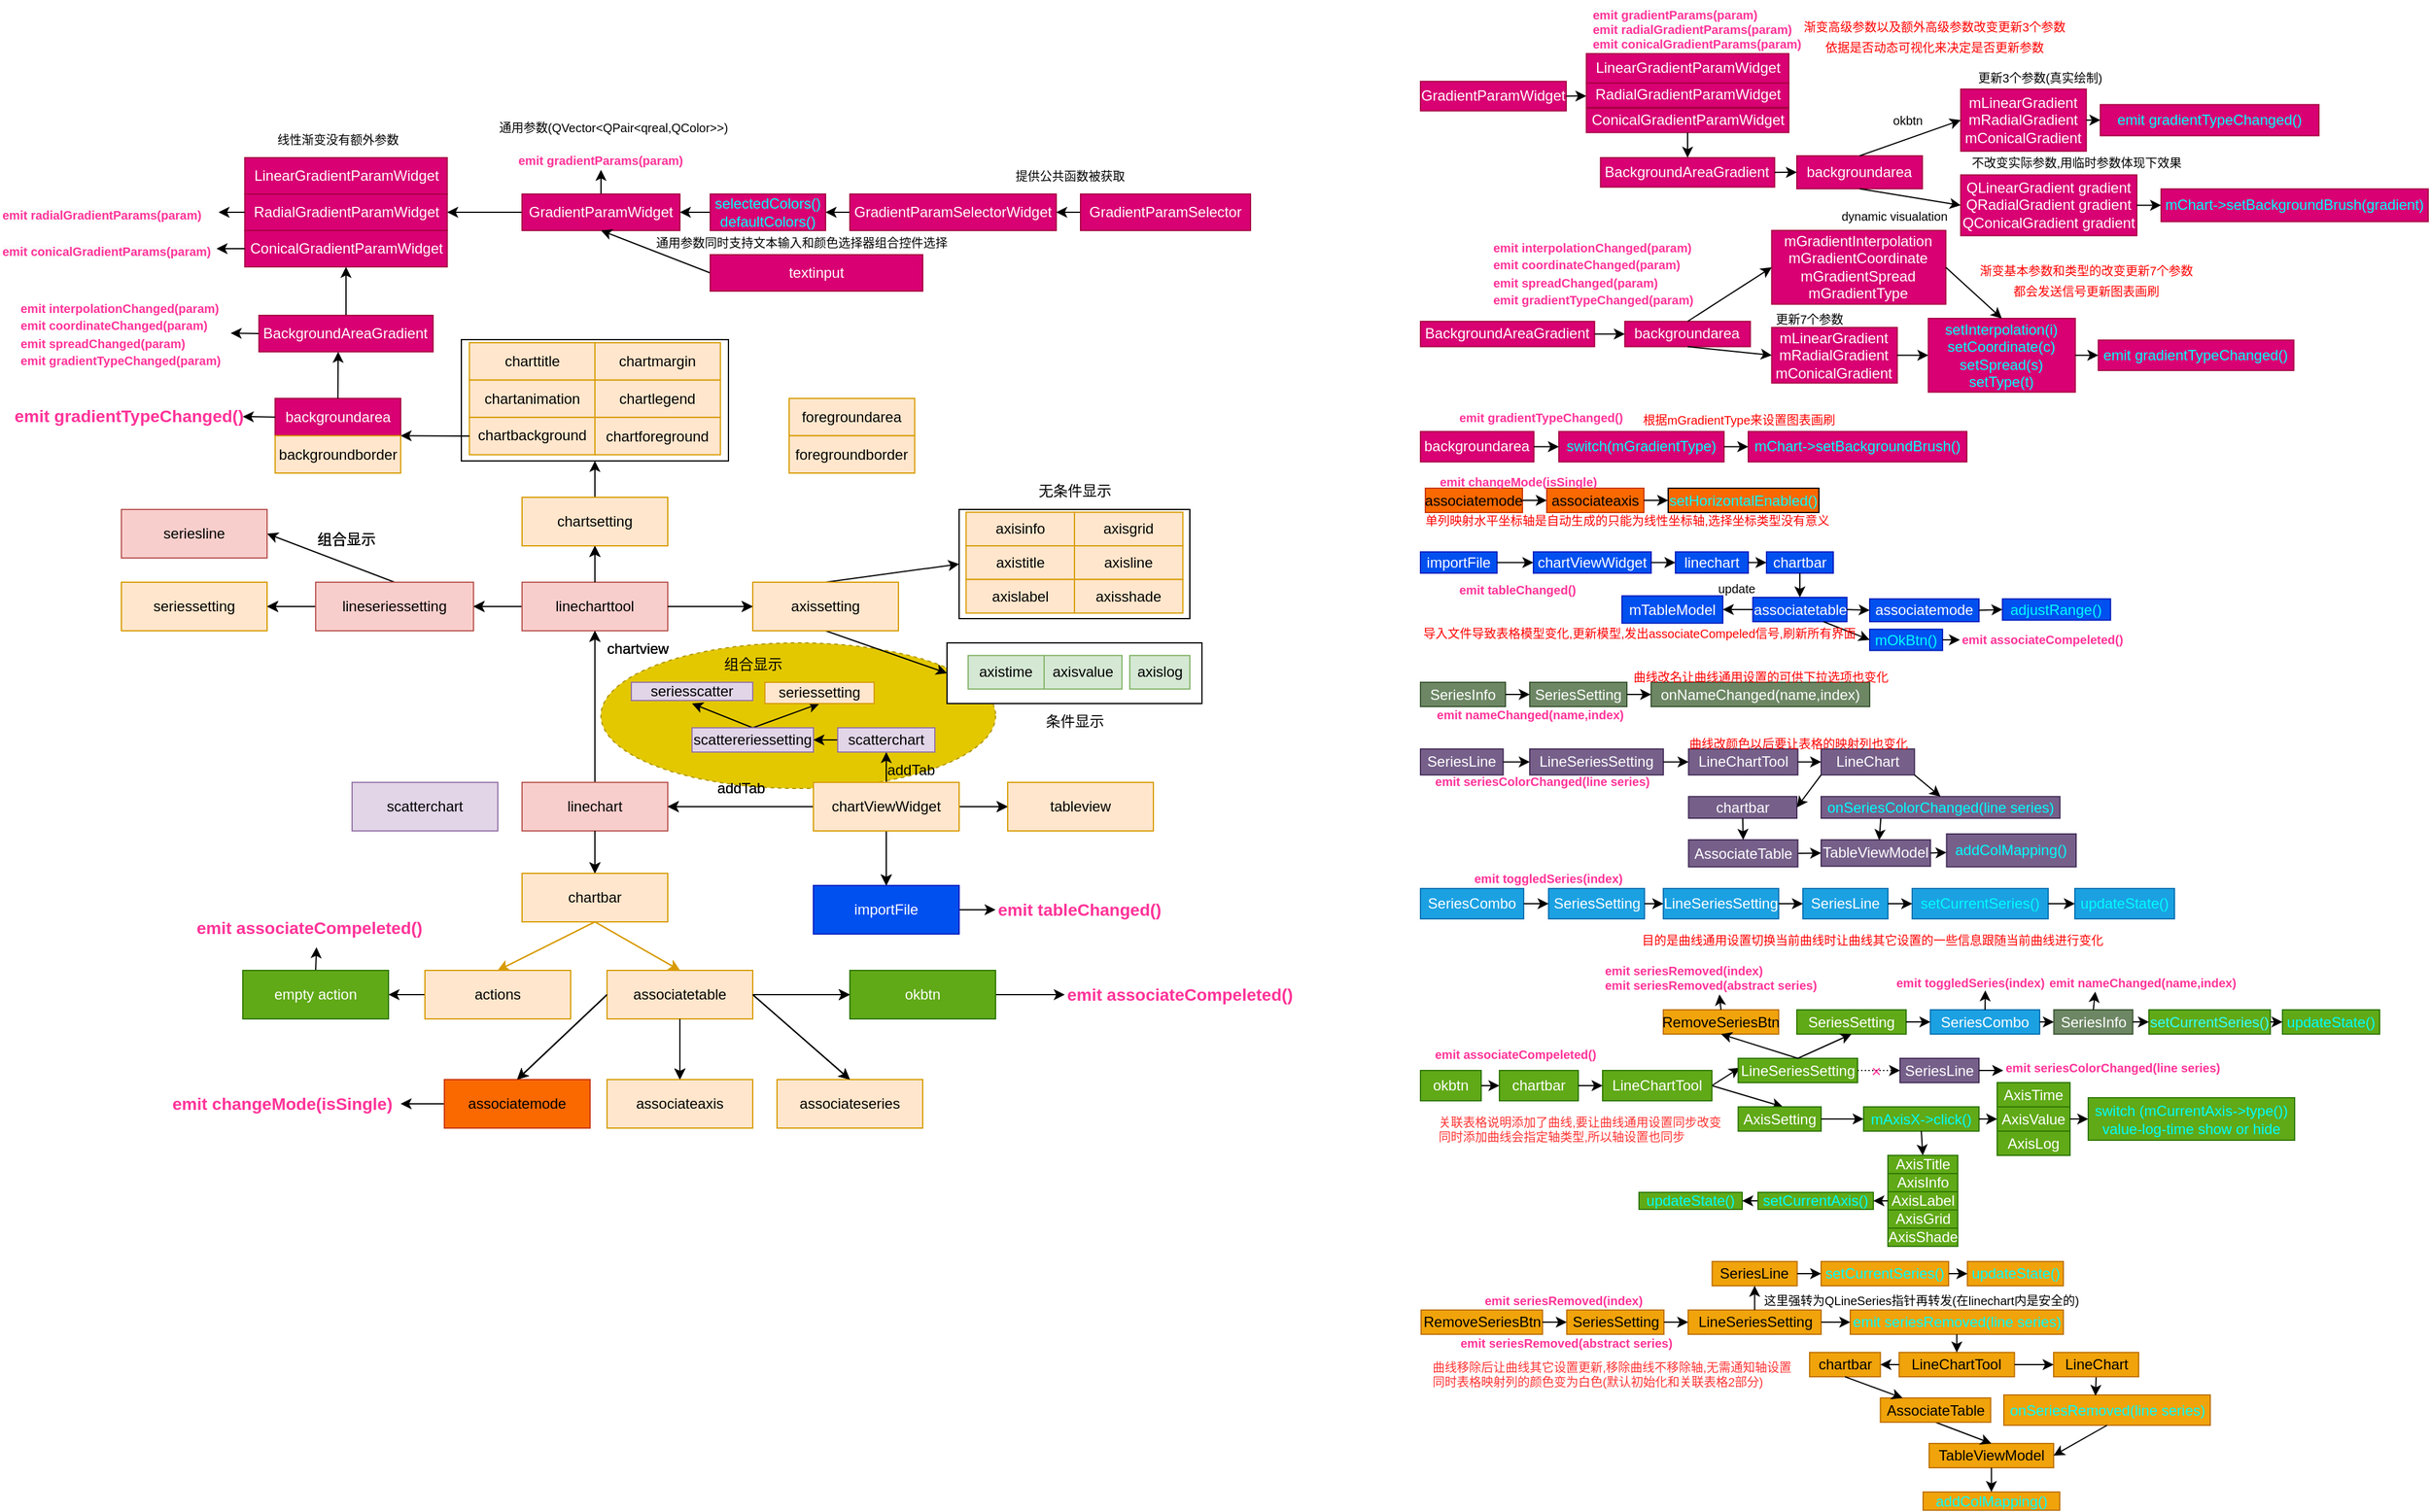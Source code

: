 <mxfile>
    <diagram id="-vgKKdyY2wyiJ_e43Tnr" name="第 1 页">
        <mxGraphModel dx="2971" dy="-527" grid="1" gridSize="10" guides="1" tooltips="1" connect="1" arrows="1" fold="1" page="1" pageScale="1" pageWidth="1169" pageHeight="827" math="0" shadow="0">
            <root>
                <mxCell id="0"/>
                <mxCell id="1" parent="0"/>
                <mxCell id="663" value="" style="ellipse;whiteSpace=wrap;html=1;labelBackgroundColor=#000000;fontFamily=Helvetica;fontSize=10;dashed=1;fillColor=#e3c800;fontColor=#000000;strokeColor=#B09500;rounded=0;" vertex="1" parent="1">
                    <mxGeometry x="-1145" y="1590" width="325" height="120" as="geometry"/>
                </mxCell>
                <mxCell id="3" value="seriessetting" style="whiteSpace=wrap;html=1;fillColor=#ffe6cc;strokeColor=#d79b00;container=0;rounded=0;" parent="1" vertex="1">
                    <mxGeometry x="-1540" y="1540" width="120" height="40" as="geometry"/>
                </mxCell>
                <mxCell id="72" style="edgeStyle=none;html=1;exitX=0;exitY=0.5;exitDx=0;exitDy=0;entryX=1;entryY=0.5;entryDx=0;entryDy=0;rounded=0;" parent="1" source="4" target="3" edge="1">
                    <mxGeometry relative="1" as="geometry"/>
                </mxCell>
                <mxCell id="4" value="lineseriessetting" style="whiteSpace=wrap;html=1;fillColor=#f8cecc;strokeColor=#b85450;container=0;rounded=0;" parent="1" vertex="1">
                    <mxGeometry x="-1380" y="1540" width="130" height="40" as="geometry"/>
                </mxCell>
                <mxCell id="70" style="edgeStyle=none;html=1;exitX=0;exitY=0.5;exitDx=0;exitDy=0;entryX=1;entryY=0.5;entryDx=0;entryDy=0;rounded=0;" parent="1" source="8" target="4" edge="1">
                    <mxGeometry relative="1" as="geometry"/>
                </mxCell>
                <mxCell id="8" value="linecharttool" style="whiteSpace=wrap;html=1;fillColor=#f8cecc;strokeColor=#b85450;container=0;rounded=0;" parent="1" vertex="1">
                    <mxGeometry x="-1210" y="1540" width="120" height="40" as="geometry"/>
                </mxCell>
                <mxCell id="10" value="chartsetting" style="whiteSpace=wrap;html=1;fillColor=#ffe6cc;strokeColor=#d79b00;container=0;rounded=0;" parent="1" vertex="1">
                    <mxGeometry x="-1210" y="1470" width="120" height="40" as="geometry"/>
                </mxCell>
                <mxCell id="75" style="edgeStyle=none;html=1;exitX=0.5;exitY=0;exitDx=0;exitDy=0;entryX=0.5;entryY=1;entryDx=0;entryDy=0;rounded=0;" parent="1" source="8" target="10" edge="1">
                    <mxGeometry relative="1" as="geometry"/>
                </mxCell>
                <mxCell id="11" value="axissetting" style="whiteSpace=wrap;html=1;fillColor=#ffe6cc;strokeColor=#d79b00;container=0;rounded=0;" parent="1" vertex="1">
                    <mxGeometry x="-1020" y="1540" width="120" height="40" as="geometry"/>
                </mxCell>
                <mxCell id="78" style="edgeStyle=none;html=1;exitX=1;exitY=0.5;exitDx=0;exitDy=0;entryX=0;entryY=0.5;entryDx=0;entryDy=0;rounded=0;" parent="1" source="8" target="11" edge="1">
                    <mxGeometry relative="1" as="geometry"/>
                </mxCell>
                <mxCell id="66" style="edgeStyle=none;html=1;exitX=0.5;exitY=0;exitDx=0;exitDy=0;entryX=0.5;entryY=1;entryDx=0;entryDy=0;rounded=0;" parent="1" source="15" target="8" edge="1">
                    <mxGeometry relative="1" as="geometry"/>
                </mxCell>
                <mxCell id="15" value="linechart" style="whiteSpace=wrap;html=1;fillColor=#f8cecc;strokeColor=#b85450;container=0;rounded=0;" parent="1" vertex="1">
                    <mxGeometry x="-1210" y="1705" width="120" height="40" as="geometry"/>
                </mxCell>
                <mxCell id="17" value="chartbar" style="whiteSpace=wrap;html=1;fillColor=#ffe6cc;strokeColor=#d79b00;container=0;rounded=0;" parent="1" vertex="1">
                    <mxGeometry x="-1210" y="1780" width="120" height="40" as="geometry"/>
                </mxCell>
                <mxCell id="63" style="edgeStyle=none;html=1;exitX=0.5;exitY=1;exitDx=0;exitDy=0;entryX=0.5;entryY=0;entryDx=0;entryDy=0;rounded=0;" parent="1" source="15" target="17" edge="1">
                    <mxGeometry relative="1" as="geometry"/>
                </mxCell>
                <mxCell id="19" value="actions" style="whiteSpace=wrap;html=1;fillColor=#ffe6cc;strokeColor=#d79b00;container=0;rounded=0;" parent="1" vertex="1">
                    <mxGeometry x="-1290" y="1860" width="120" height="40" as="geometry"/>
                </mxCell>
                <mxCell id="68" style="edgeStyle=none;html=1;exitX=0.5;exitY=1;exitDx=0;exitDy=0;entryX=0.5;entryY=0;entryDx=0;entryDy=0;fillColor=#ffe6cc;strokeColor=#d79b00;rounded=0;" parent="1" source="17" target="19" edge="1">
                    <mxGeometry relative="1" as="geometry"/>
                </mxCell>
                <mxCell id="20" value="associatetable" style="whiteSpace=wrap;html=1;fillColor=#ffe6cc;strokeColor=#d79b00;container=0;rounded=0;" parent="1" vertex="1">
                    <mxGeometry x="-1140" y="1860" width="120" height="40" as="geometry"/>
                </mxCell>
                <mxCell id="69" style="edgeStyle=none;html=1;exitX=0.5;exitY=1;exitDx=0;exitDy=0;entryX=0.5;entryY=0;entryDx=0;entryDy=0;fillColor=#ffe6cc;strokeColor=#d79b00;rounded=0;" parent="1" source="17" target="20" edge="1">
                    <mxGeometry relative="1" as="geometry"/>
                </mxCell>
                <mxCell id="65" style="edgeStyle=none;html=1;exitX=1;exitY=0.5;exitDx=0;exitDy=0;entryX=0;entryY=0.5;entryDx=0;entryDy=0;rounded=0;" parent="1" target="25" edge="1">
                    <mxGeometry relative="1" as="geometry">
                        <mxPoint x="-865.0" y="1725" as="sourcePoint"/>
                    </mxGeometry>
                </mxCell>
                <mxCell id="25" value="tableview" style="whiteSpace=wrap;html=1;fillColor=#ffe6cc;strokeColor=#d79b00;container=0;rounded=0;" parent="1" vertex="1">
                    <mxGeometry x="-810" y="1705" width="120" height="40" as="geometry"/>
                </mxCell>
                <mxCell id="27" value="chartview" style="text;html=1;align=center;verticalAlign=middle;resizable=0;points=[];autosize=1;strokeColor=none;fillColor=none;container=0;rounded=0;" parent="1" vertex="1">
                    <mxGeometry x="-1150" y="1580" width="70" height="30" as="geometry"/>
                </mxCell>
                <mxCell id="29" value="importFile" style="whiteSpace=wrap;html=1;fillColor=#ffe6cc;strokeColor=#d79b00;container=0;rounded=0;" parent="1" vertex="1">
                    <mxGeometry x="-970" y="1790" width="120" height="40" as="geometry"/>
                </mxCell>
                <mxCell id="47" value="seriesline" style="whiteSpace=wrap;html=1;fillColor=#f8cecc;strokeColor=#b85450;container=0;rounded=0;" parent="1" vertex="1">
                    <mxGeometry x="-1540" y="1480" width="120" height="40" as="geometry"/>
                </mxCell>
                <mxCell id="90" style="edgeStyle=none;html=1;exitX=0;exitY=0.5;exitDx=0;exitDy=0;entryX=1;entryY=0.5;entryDx=0;entryDy=0;rounded=0;" parent="1" source="89" target="15" edge="1">
                    <mxGeometry relative="1" as="geometry"/>
                </mxCell>
                <mxCell id="91" style="edgeStyle=none;html=1;exitX=0.5;exitY=1;exitDx=0;exitDy=0;entryX=0.5;entryY=0;entryDx=0;entryDy=0;rounded=0;" parent="1" source="89" target="29" edge="1">
                    <mxGeometry relative="1" as="geometry"/>
                </mxCell>
                <mxCell id="89" value="chartViewWidget" style="whiteSpace=wrap;html=1;fillColor=#ffe6cc;strokeColor=#d79b00;container=0;rounded=0;" parent="1" vertex="1">
                    <mxGeometry x="-970" y="1705" width="120" height="40" as="geometry"/>
                </mxCell>
                <mxCell id="92" value="addTab" style="text;html=1;align=center;verticalAlign=middle;resizable=0;points=[];autosize=1;strokeColor=none;fillColor=none;container=0;rounded=0;" parent="1" vertex="1">
                    <mxGeometry x="-1060" y="1695" width="60" height="30" as="geometry"/>
                </mxCell>
                <mxCell id="97" value="scatterchart" style="whiteSpace=wrap;html=1;fillColor=#e1d5e7;strokeColor=#9673a6;container=0;rounded=0;" parent="1" vertex="1">
                    <mxGeometry x="-1350" y="1705" width="120" height="40" as="geometry"/>
                </mxCell>
                <mxCell id="100" value="组合显示" style="text;html=1;align=center;verticalAlign=middle;resizable=0;points=[];autosize=1;strokeColor=none;fillColor=none;container=0;rounded=0;" parent="1" vertex="1">
                    <mxGeometry x="-1390" y="1490" width="70" height="30" as="geometry"/>
                </mxCell>
                <mxCell id="101" value="associatemode" style="whiteSpace=wrap;html=1;fillColor=#ffe6cc;strokeColor=#d79b00;container=0;rounded=0;" vertex="1" parent="1">
                    <mxGeometry x="-1274" y="1950" width="120" height="40" as="geometry"/>
                </mxCell>
                <mxCell id="105" style="edgeStyle=none;html=1;exitX=0;exitY=0.5;exitDx=0;exitDy=0;entryX=0.5;entryY=0;entryDx=0;entryDy=0;rounded=0;" edge="1" parent="1" source="20" target="101">
                    <mxGeometry relative="1" as="geometry"/>
                </mxCell>
                <mxCell id="102" value="associateaxis" style="whiteSpace=wrap;html=1;fillColor=#ffe6cc;strokeColor=#d79b00;container=0;rounded=0;" vertex="1" parent="1">
                    <mxGeometry x="-1140" y="1950" width="120" height="40" as="geometry"/>
                </mxCell>
                <mxCell id="104" style="edgeStyle=none;html=1;exitX=0.5;exitY=1;exitDx=0;exitDy=0;entryX=0.5;entryY=0;entryDx=0;entryDy=0;rounded=0;" edge="1" parent="1" source="20" target="102">
                    <mxGeometry relative="1" as="geometry"/>
                </mxCell>
                <mxCell id="103" value="associateseries" style="whiteSpace=wrap;html=1;fillColor=#ffe6cc;strokeColor=#d79b00;container=0;rounded=0;" vertex="1" parent="1">
                    <mxGeometry x="-1000" y="1950" width="120" height="40" as="geometry"/>
                </mxCell>
                <mxCell id="106" style="edgeStyle=none;html=1;exitX=1;exitY=0.5;exitDx=0;exitDy=0;entryX=0.5;entryY=0;entryDx=0;entryDy=0;rounded=0;" edge="1" parent="1" source="20" target="103">
                    <mxGeometry relative="1" as="geometry"/>
                </mxCell>
                <mxCell id="109" value="okbtn" style="rounded=0;whiteSpace=wrap;html=1;fillColor=#60a917;fontColor=#ffffff;strokeColor=#2D7600;container=0;" vertex="1" parent="1">
                    <mxGeometry x="-940" y="1860" width="120" height="40" as="geometry"/>
                </mxCell>
                <mxCell id="191" style="edgeStyle=none;html=1;exitX=1;exitY=0.5;exitDx=0;exitDy=0;entryX=0;entryY=0.5;entryDx=0;entryDy=0;fontSize=14;fontColor=#000000;rounded=0;" edge="1" parent="1" source="20" target="109">
                    <mxGeometry relative="1" as="geometry"/>
                </mxCell>
                <mxCell id="115" value="&lt;pre style=&quot;margin: 0px; text-indent: 0px; font-size: 14px;&quot;&gt;&lt;font face=&quot;Helvetica&quot; color=&quot;#ff3399&quot;&gt;&lt;b&gt;emit associateCompeleted()&lt;/b&gt;&lt;/font&gt;&lt;/pre&gt;" style="text;whiteSpace=wrap;html=1;container=0;rounded=0;" vertex="1" parent="1">
                    <mxGeometry x="-763" y="1865" width="190" height="30" as="geometry"/>
                </mxCell>
                <mxCell id="209" value="seriessetting" style="whiteSpace=wrap;html=1;fillColor=#ffe6cc;strokeColor=#d79b00;container=0;rounded=0;" vertex="1" parent="1">
                    <mxGeometry x="-1540" y="1540" width="120" height="40" as="geometry"/>
                </mxCell>
                <mxCell id="210" style="edgeStyle=none;html=1;exitX=0;exitY=0.5;exitDx=0;exitDy=0;entryX=1;entryY=0.5;entryDx=0;entryDy=0;rounded=0;" edge="1" source="212" target="209" parent="1">
                    <mxGeometry relative="1" as="geometry"/>
                </mxCell>
                <mxCell id="212" value="lineseriessetting" style="whiteSpace=wrap;html=1;fillColor=#f8cecc;strokeColor=#b85450;container=0;rounded=0;" vertex="1" parent="1">
                    <mxGeometry x="-1380" y="1540" width="130" height="40" as="geometry"/>
                </mxCell>
                <mxCell id="213" style="edgeStyle=none;html=1;exitX=0;exitY=0.5;exitDx=0;exitDy=0;entryX=1;entryY=0.5;entryDx=0;entryDy=0;rounded=0;" edge="1" source="216" target="212" parent="1">
                    <mxGeometry relative="1" as="geometry"/>
                </mxCell>
                <mxCell id="216" value="linecharttool" style="whiteSpace=wrap;html=1;fillColor=#f8cecc;strokeColor=#b85450;container=0;rounded=0;" vertex="1" parent="1">
                    <mxGeometry x="-1210" y="1540" width="120" height="40" as="geometry"/>
                </mxCell>
                <mxCell id="217" value="chartsetting" style="whiteSpace=wrap;html=1;fillColor=#ffe6cc;strokeColor=#d79b00;container=0;rounded=0;" vertex="1" parent="1">
                    <mxGeometry x="-1210" y="1470" width="120" height="40" as="geometry"/>
                </mxCell>
                <mxCell id="214" style="edgeStyle=none;html=1;exitX=0.5;exitY=0;exitDx=0;exitDy=0;entryX=0.5;entryY=1;entryDx=0;entryDy=0;rounded=0;" edge="1" source="216" target="217" parent="1">
                    <mxGeometry relative="1" as="geometry"/>
                </mxCell>
                <mxCell id="221" value="axissetting" style="whiteSpace=wrap;html=1;fillColor=#ffe6cc;strokeColor=#d79b00;container=0;rounded=0;" vertex="1" parent="1">
                    <mxGeometry x="-1020" y="1540" width="120" height="40" as="geometry"/>
                </mxCell>
                <mxCell id="215" style="edgeStyle=none;html=1;exitX=1;exitY=0.5;exitDx=0;exitDy=0;entryX=0;entryY=0.5;entryDx=0;entryDy=0;rounded=0;" edge="1" source="216" target="221" parent="1">
                    <mxGeometry relative="1" as="geometry"/>
                </mxCell>
                <mxCell id="223" style="edgeStyle=none;html=1;exitX=0.5;exitY=0;exitDx=0;exitDy=0;entryX=0.5;entryY=1;entryDx=0;entryDy=0;rounded=0;" edge="1" source="224" target="216" parent="1">
                    <mxGeometry relative="1" as="geometry"/>
                </mxCell>
                <mxCell id="224" value="linechart" style="whiteSpace=wrap;html=1;fillColor=#f8cecc;strokeColor=#b85450;container=0;rounded=0;" vertex="1" parent="1">
                    <mxGeometry x="-1210" y="1705" width="120" height="40" as="geometry"/>
                </mxCell>
                <mxCell id="227" value="chartbar" style="whiteSpace=wrap;html=1;fillColor=#ffe6cc;strokeColor=#d79b00;container=0;rounded=0;" vertex="1" parent="1">
                    <mxGeometry x="-1210" y="1780" width="120" height="40" as="geometry"/>
                </mxCell>
                <mxCell id="222" style="edgeStyle=none;html=1;exitX=0.5;exitY=1;exitDx=0;exitDy=0;entryX=0.5;entryY=0;entryDx=0;entryDy=0;rounded=0;" edge="1" source="224" target="227" parent="1">
                    <mxGeometry relative="1" as="geometry"/>
                </mxCell>
                <mxCell id="228" value="actions" style="whiteSpace=wrap;html=1;fillColor=#ffe6cc;strokeColor=#d79b00;container=0;rounded=0;" vertex="1" parent="1">
                    <mxGeometry x="-1290" y="1860" width="120" height="40" as="geometry"/>
                </mxCell>
                <mxCell id="225" style="edgeStyle=none;html=1;exitX=0.5;exitY=1;exitDx=0;exitDy=0;entryX=0.5;entryY=0;entryDx=0;entryDy=0;fillColor=#ffe6cc;strokeColor=#d79b00;rounded=0;" edge="1" source="227" target="228" parent="1">
                    <mxGeometry relative="1" as="geometry"/>
                </mxCell>
                <mxCell id="233" value="associatetable" style="whiteSpace=wrap;html=1;fillColor=#ffe6cc;strokeColor=#d79b00;container=0;rounded=0;" vertex="1" parent="1">
                    <mxGeometry x="-1140" y="1860" width="120" height="40" as="geometry"/>
                </mxCell>
                <mxCell id="226" style="edgeStyle=none;html=1;exitX=0.5;exitY=1;exitDx=0;exitDy=0;entryX=0.5;entryY=0;entryDx=0;entryDy=0;fillColor=#ffe6cc;strokeColor=#d79b00;rounded=0;" edge="1" source="227" target="233" parent="1">
                    <mxGeometry relative="1" as="geometry"/>
                </mxCell>
                <mxCell id="234" style="edgeStyle=none;html=1;exitX=1;exitY=0.5;exitDx=0;exitDy=0;entryX=0;entryY=0.5;entryDx=0;entryDy=0;rounded=0;" edge="1" target="235" parent="1">
                    <mxGeometry relative="1" as="geometry">
                        <mxPoint x="-865.0" y="1725" as="sourcePoint"/>
                    </mxGeometry>
                </mxCell>
                <mxCell id="235" value="tableview" style="whiteSpace=wrap;html=1;fillColor=#ffe6cc;strokeColor=#d79b00;container=0;rounded=0;" vertex="1" parent="1">
                    <mxGeometry x="-810" y="1705" width="120" height="40" as="geometry"/>
                </mxCell>
                <mxCell id="236" value="chartview" style="text;html=1;align=center;verticalAlign=middle;resizable=0;points=[];autosize=1;strokeColor=none;fillColor=none;container=0;rounded=0;" vertex="1" parent="1">
                    <mxGeometry x="-1150" y="1580" width="70" height="30" as="geometry"/>
                </mxCell>
                <mxCell id="237" value="importFile" style="whiteSpace=wrap;html=1;fillColor=#ffe6cc;strokeColor=#d79b00;container=0;rounded=0;" vertex="1" parent="1">
                    <mxGeometry x="-970" y="1790" width="120" height="40" as="geometry"/>
                </mxCell>
                <mxCell id="241" value="seriesline" style="whiteSpace=wrap;html=1;fillColor=#f8cecc;strokeColor=#b85450;container=0;rounded=0;" vertex="1" parent="1">
                    <mxGeometry x="-1540" y="1480" width="120" height="40" as="geometry"/>
                </mxCell>
                <mxCell id="243" style="edgeStyle=none;html=1;exitX=0;exitY=0.5;exitDx=0;exitDy=0;entryX=1;entryY=0.5;entryDx=0;entryDy=0;rounded=0;" edge="1" source="245" target="224" parent="1">
                    <mxGeometry relative="1" as="geometry"/>
                </mxCell>
                <mxCell id="244" style="edgeStyle=none;html=1;exitX=0.5;exitY=1;exitDx=0;exitDy=0;entryX=0.5;entryY=0;entryDx=0;entryDy=0;rounded=0;" edge="1" source="245" target="237" parent="1">
                    <mxGeometry relative="1" as="geometry"/>
                </mxCell>
                <mxCell id="245" value="chartViewWidget" style="whiteSpace=wrap;html=1;fillColor=#ffe6cc;strokeColor=#d79b00;container=0;rounded=0;" vertex="1" parent="1">
                    <mxGeometry x="-970" y="1705" width="120" height="40" as="geometry"/>
                </mxCell>
                <mxCell id="246" value="addTab" style="text;html=1;align=center;verticalAlign=middle;resizable=0;points=[];autosize=1;strokeColor=none;fillColor=none;container=0;rounded=0;" vertex="1" parent="1">
                    <mxGeometry x="-1060" y="1695" width="60" height="30" as="geometry"/>
                </mxCell>
                <mxCell id="248" value="scatterchart" style="whiteSpace=wrap;html=1;fillColor=#e1d5e7;strokeColor=#9673a6;container=0;rounded=0;" vertex="1" parent="1">
                    <mxGeometry x="-1350" y="1705" width="120" height="40" as="geometry"/>
                </mxCell>
                <mxCell id="250" value="组合显示" style="text;html=1;align=center;verticalAlign=middle;resizable=0;points=[];autosize=1;strokeColor=none;fillColor=none;container=0;rounded=0;" vertex="1" parent="1">
                    <mxGeometry x="-1390" y="1490" width="70" height="30" as="geometry"/>
                </mxCell>
                <mxCell id="251" value="associatemode" style="whiteSpace=wrap;html=1;fillColor=#ffe6cc;strokeColor=#d79b00;container=0;rounded=0;" vertex="1" parent="1">
                    <mxGeometry x="-1274" y="1950" width="120" height="40" as="geometry"/>
                </mxCell>
                <mxCell id="230" style="edgeStyle=none;html=1;exitX=0;exitY=0.5;exitDx=0;exitDy=0;entryX=0.5;entryY=0;entryDx=0;entryDy=0;rounded=0;" edge="1" source="233" target="251" parent="1">
                    <mxGeometry relative="1" as="geometry"/>
                </mxCell>
                <mxCell id="252" value="associateaxis" style="whiteSpace=wrap;html=1;fillColor=#ffe6cc;strokeColor=#d79b00;container=0;rounded=0;" vertex="1" parent="1">
                    <mxGeometry x="-1140" y="1950" width="120" height="40" as="geometry"/>
                </mxCell>
                <mxCell id="229" style="edgeStyle=none;html=1;exitX=0.5;exitY=1;exitDx=0;exitDy=0;entryX=0.5;entryY=0;entryDx=0;entryDy=0;rounded=0;" edge="1" source="233" target="252" parent="1">
                    <mxGeometry relative="1" as="geometry"/>
                </mxCell>
                <mxCell id="253" value="associateseries" style="whiteSpace=wrap;html=1;fillColor=#ffe6cc;strokeColor=#d79b00;container=0;rounded=0;" vertex="1" parent="1">
                    <mxGeometry x="-1000" y="1950" width="120" height="40" as="geometry"/>
                </mxCell>
                <mxCell id="231" style="edgeStyle=none;html=1;exitX=1;exitY=0.5;exitDx=0;exitDy=0;entryX=0.5;entryY=0;entryDx=0;entryDy=0;rounded=0;" edge="1" source="233" target="253" parent="1">
                    <mxGeometry relative="1" as="geometry"/>
                </mxCell>
                <mxCell id="258" value="okbtn" style="rounded=0;whiteSpace=wrap;html=1;fillColor=#60a917;fontColor=#ffffff;strokeColor=#2D7600;container=0;" vertex="1" parent="1">
                    <mxGeometry x="-940" y="1860" width="120" height="40" as="geometry"/>
                </mxCell>
                <mxCell id="232" style="edgeStyle=none;html=1;exitX=1;exitY=0.5;exitDx=0;exitDy=0;entryX=0;entryY=0.5;entryDx=0;entryDy=0;fontSize=14;fontColor=#000000;rounded=0;" edge="1" source="233" target="258" parent="1">
                    <mxGeometry relative="1" as="geometry"/>
                </mxCell>
                <mxCell id="259" value="seriessetting" style="whiteSpace=wrap;html=1;fillColor=#ffe6cc;strokeColor=#d79b00;container=0;rounded=0;" vertex="1" parent="1">
                    <mxGeometry x="-1540" y="1540" width="120" height="40" as="geometry"/>
                </mxCell>
                <mxCell id="260" style="edgeStyle=none;html=1;exitX=0;exitY=0.5;exitDx=0;exitDy=0;entryX=1;entryY=0.5;entryDx=0;entryDy=0;rounded=0;" edge="1" source="262" target="259" parent="1">
                    <mxGeometry relative="1" as="geometry"/>
                </mxCell>
                <mxCell id="441" style="edgeStyle=none;html=1;exitX=0.5;exitY=0;exitDx=0;exitDy=0;entryX=1;entryY=0.5;entryDx=0;entryDy=0;fontFamily=Helvetica;fontSize=14;fontColor=#FF0000;rounded=0;" edge="1" parent="1" source="262" target="291">
                    <mxGeometry relative="1" as="geometry"/>
                </mxCell>
                <mxCell id="262" value="lineseriessetting" style="whiteSpace=wrap;html=1;fillColor=#f8cecc;strokeColor=#b85450;container=0;rounded=0;" vertex="1" parent="1">
                    <mxGeometry x="-1380" y="1540" width="130" height="40" as="geometry"/>
                </mxCell>
                <mxCell id="263" style="edgeStyle=none;html=1;exitX=0;exitY=0.5;exitDx=0;exitDy=0;entryX=1;entryY=0.5;entryDx=0;entryDy=0;rounded=0;" edge="1" source="266" target="262" parent="1">
                    <mxGeometry relative="1" as="geometry"/>
                </mxCell>
                <mxCell id="266" value="linecharttool" style="whiteSpace=wrap;html=1;fillColor=#f8cecc;strokeColor=#b85450;container=0;rounded=0;" vertex="1" parent="1">
                    <mxGeometry x="-1210" y="1540" width="120" height="40" as="geometry"/>
                </mxCell>
                <mxCell id="511" style="edgeStyle=none;html=1;exitX=0.5;exitY=0;exitDx=0;exitDy=0;entryX=0.5;entryY=1;entryDx=0;entryDy=0;fontFamily=Helvetica;fontSize=14;fontColor=#00FFFF;rounded=0;" edge="1" parent="1" source="267" target="504">
                    <mxGeometry relative="1" as="geometry"/>
                </mxCell>
                <mxCell id="267" value="chartsetting" style="whiteSpace=wrap;html=1;fillColor=#ffe6cc;strokeColor=#d79b00;container=0;rounded=0;" vertex="1" parent="1">
                    <mxGeometry x="-1210" y="1470" width="120" height="40" as="geometry"/>
                </mxCell>
                <mxCell id="264" style="edgeStyle=none;html=1;exitX=0.5;exitY=0;exitDx=0;exitDy=0;entryX=0.5;entryY=1;entryDx=0;entryDy=0;rounded=0;" edge="1" source="266" target="267" parent="1">
                    <mxGeometry relative="1" as="geometry"/>
                </mxCell>
                <mxCell id="475" style="edgeStyle=none;html=1;exitX=0.5;exitY=1;exitDx=0;exitDy=0;entryX=0;entryY=0.5;entryDx=0;entryDy=0;fontFamily=Helvetica;fontSize=14;fontColor=#00FFFF;rounded=0;" edge="1" parent="1" source="271" target="471">
                    <mxGeometry relative="1" as="geometry"/>
                </mxCell>
                <mxCell id="492" style="edgeStyle=none;html=1;exitX=0.5;exitY=0;exitDx=0;exitDy=0;entryX=0;entryY=0.5;entryDx=0;entryDy=0;fontFamily=Helvetica;fontSize=14;fontColor=#00FFFF;rounded=0;" edge="1" parent="1" source="271" target="485">
                    <mxGeometry relative="1" as="geometry"/>
                </mxCell>
                <mxCell id="271" value="axissetting" style="whiteSpace=wrap;html=1;fillColor=#ffe6cc;strokeColor=#d79b00;container=0;rounded=0;" vertex="1" parent="1">
                    <mxGeometry x="-1020" y="1540" width="120" height="40" as="geometry"/>
                </mxCell>
                <mxCell id="265" style="edgeStyle=none;html=1;exitX=1;exitY=0.5;exitDx=0;exitDy=0;entryX=0;entryY=0.5;entryDx=0;entryDy=0;rounded=0;" edge="1" source="266" target="271" parent="1">
                    <mxGeometry relative="1" as="geometry"/>
                </mxCell>
                <mxCell id="273" style="edgeStyle=none;html=1;exitX=0.5;exitY=0;exitDx=0;exitDy=0;entryX=0.5;entryY=1;entryDx=0;entryDy=0;rounded=0;" edge="1" source="274" target="266" parent="1">
                    <mxGeometry relative="1" as="geometry"/>
                </mxCell>
                <mxCell id="274" value="linechart" style="whiteSpace=wrap;html=1;fillColor=#f8cecc;strokeColor=#b85450;container=0;rounded=0;" vertex="1" parent="1">
                    <mxGeometry x="-1210" y="1705" width="120" height="40" as="geometry"/>
                </mxCell>
                <mxCell id="277" value="chartbar" style="whiteSpace=wrap;html=1;fillColor=#ffe6cc;strokeColor=#d79b00;container=0;rounded=0;" vertex="1" parent="1">
                    <mxGeometry x="-1210" y="1780" width="120" height="40" as="geometry"/>
                </mxCell>
                <mxCell id="272" style="edgeStyle=none;html=1;exitX=0.5;exitY=1;exitDx=0;exitDy=0;entryX=0.5;entryY=0;entryDx=0;entryDy=0;rounded=0;" edge="1" source="274" target="277" parent="1">
                    <mxGeometry relative="1" as="geometry"/>
                </mxCell>
                <mxCell id="718" style="edgeStyle=none;html=1;exitX=0;exitY=0.5;exitDx=0;exitDy=0;entryX=1;entryY=0.5;entryDx=0;entryDy=0;fontFamily=Helvetica;fontSize=10;fontColor=#FF3399;rounded=0;" edge="1" parent="1" source="278" target="460">
                    <mxGeometry relative="1" as="geometry"/>
                </mxCell>
                <mxCell id="278" value="actions" style="whiteSpace=wrap;html=1;fillColor=#ffe6cc;strokeColor=#d79b00;container=0;rounded=0;" vertex="1" parent="1">
                    <mxGeometry x="-1290" y="1860" width="120" height="40" as="geometry"/>
                </mxCell>
                <mxCell id="275" style="edgeStyle=none;html=1;exitX=0.5;exitY=1;exitDx=0;exitDy=0;entryX=0.5;entryY=0;entryDx=0;entryDy=0;fillColor=#ffe6cc;strokeColor=#d79b00;rounded=0;" edge="1" source="277" target="278" parent="1">
                    <mxGeometry relative="1" as="geometry"/>
                </mxCell>
                <mxCell id="283" value="associatetable" style="whiteSpace=wrap;html=1;fillColor=#ffe6cc;strokeColor=#d79b00;container=0;rounded=0;" vertex="1" parent="1">
                    <mxGeometry x="-1140" y="1860" width="120" height="40" as="geometry"/>
                </mxCell>
                <mxCell id="276" style="edgeStyle=none;html=1;exitX=0.5;exitY=1;exitDx=0;exitDy=0;entryX=0.5;entryY=0;entryDx=0;entryDy=0;fillColor=#ffe6cc;strokeColor=#d79b00;rounded=0;" edge="1" source="277" target="283" parent="1">
                    <mxGeometry relative="1" as="geometry"/>
                </mxCell>
                <mxCell id="284" style="edgeStyle=none;html=1;exitX=1;exitY=0.5;exitDx=0;exitDy=0;entryX=0;entryY=0.5;entryDx=0;entryDy=0;rounded=0;" edge="1" target="285" parent="1">
                    <mxGeometry relative="1" as="geometry">
                        <mxPoint x="-865.0" y="1725" as="sourcePoint"/>
                    </mxGeometry>
                </mxCell>
                <mxCell id="285" value="tableview" style="whiteSpace=wrap;html=1;fillColor=#ffe6cc;strokeColor=#d79b00;container=0;rounded=0;" vertex="1" parent="1">
                    <mxGeometry x="-810" y="1705" width="120" height="40" as="geometry"/>
                </mxCell>
                <mxCell id="286" value="chartview" style="text;html=1;align=center;verticalAlign=middle;resizable=0;points=[];autosize=1;strokeColor=none;fillColor=none;container=0;rounded=0;" vertex="1" parent="1">
                    <mxGeometry x="-1150" y="1580" width="70" height="30" as="geometry"/>
                </mxCell>
                <mxCell id="436" style="edgeStyle=none;html=1;exitX=1;exitY=0.5;exitDx=0;exitDy=0;entryX=0;entryY=0.5;entryDx=0;entryDy=0;fontFamily=Helvetica;fontSize=14;fontColor=#FF0000;rounded=0;" edge="1" parent="1" source="287" target="435">
                    <mxGeometry relative="1" as="geometry"/>
                </mxCell>
                <mxCell id="287" value="importFile" style="whiteSpace=wrap;html=1;fillColor=#0050ef;strokeColor=#001DBC;fontColor=#ffffff;container=0;rounded=0;" vertex="1" parent="1">
                    <mxGeometry x="-970" y="1790" width="120" height="40" as="geometry"/>
                </mxCell>
                <mxCell id="291" value="seriesline" style="whiteSpace=wrap;html=1;fillColor=#f8cecc;strokeColor=#b85450;container=0;rounded=0;" vertex="1" parent="1">
                    <mxGeometry x="-1540" y="1480" width="120" height="40" as="geometry"/>
                </mxCell>
                <mxCell id="292" value="seriesscatter" style="whiteSpace=wrap;html=1;fillColor=#e1d5e7;strokeColor=#9673a6;container=0;rounded=0;" vertex="1" parent="1">
                    <mxGeometry x="-1120" y="1622.5" width="100" height="15" as="geometry"/>
                </mxCell>
                <mxCell id="293" style="edgeStyle=none;html=1;exitX=0;exitY=0.5;exitDx=0;exitDy=0;entryX=1;entryY=0.5;entryDx=0;entryDy=0;rounded=0;" edge="1" source="295" target="274" parent="1">
                    <mxGeometry relative="1" as="geometry"/>
                </mxCell>
                <mxCell id="294" style="edgeStyle=none;html=1;exitX=0.5;exitY=1;exitDx=0;exitDy=0;entryX=0.5;entryY=0;entryDx=0;entryDy=0;rounded=0;" edge="1" source="295" target="287" parent="1">
                    <mxGeometry relative="1" as="geometry"/>
                </mxCell>
                <mxCell id="494" style="edgeStyle=none;html=1;exitX=0.5;exitY=0;exitDx=0;exitDy=0;entryX=0.5;entryY=1;entryDx=0;entryDy=0;fontFamily=Helvetica;fontSize=14;fontColor=#00FFFF;rounded=0;" edge="1" parent="1" source="295" target="298">
                    <mxGeometry relative="1" as="geometry"/>
                </mxCell>
                <mxCell id="295" value="chartViewWidget" style="whiteSpace=wrap;html=1;fillColor=#ffe6cc;strokeColor=#d79b00;container=0;rounded=0;" vertex="1" parent="1">
                    <mxGeometry x="-970" y="1705" width="120" height="40" as="geometry"/>
                </mxCell>
                <mxCell id="296" value="addTab" style="text;html=1;align=center;verticalAlign=middle;resizable=0;points=[];autosize=1;strokeColor=none;fillColor=none;container=0;rounded=0;" vertex="1" parent="1">
                    <mxGeometry x="-920" y="1680" width="60" height="30" as="geometry"/>
                </mxCell>
                <mxCell id="499" style="edgeStyle=none;html=1;exitX=0.5;exitY=0;exitDx=0;exitDy=0;fontFamily=Helvetica;fontSize=14;fontColor=#00FFFF;rounded=0;" edge="1" parent="1" source="297">
                    <mxGeometry relative="1" as="geometry">
                        <mxPoint x="-1070" y="1640" as="targetPoint"/>
                    </mxGeometry>
                </mxCell>
                <mxCell id="500" style="edgeStyle=none;html=1;exitX=0.5;exitY=0;exitDx=0;exitDy=0;entryX=0.5;entryY=1;entryDx=0;entryDy=0;fontFamily=Helvetica;fontSize=14;fontColor=#00FFFF;rounded=0;" edge="1" parent="1" source="297" target="498">
                    <mxGeometry relative="1" as="geometry"/>
                </mxCell>
                <mxCell id="297" value="scattereriessetting" style="whiteSpace=wrap;html=1;fillColor=#e1d5e7;strokeColor=#9673a6;container=0;rounded=0;" vertex="1" parent="1">
                    <mxGeometry x="-1070" y="1660" width="100" height="20" as="geometry"/>
                </mxCell>
                <mxCell id="495" style="edgeStyle=none;html=1;exitX=0;exitY=0.5;exitDx=0;exitDy=0;entryX=1;entryY=0.5;entryDx=0;entryDy=0;fontFamily=Helvetica;fontSize=14;fontColor=#00FFFF;rounded=0;" edge="1" parent="1" source="298" target="297">
                    <mxGeometry relative="1" as="geometry"/>
                </mxCell>
                <mxCell id="298" value="scatterchart" style="whiteSpace=wrap;html=1;fillColor=#e1d5e7;strokeColor=#9673a6;container=0;rounded=0;" vertex="1" parent="1">
                    <mxGeometry x="-950" y="1660" width="80" height="20" as="geometry"/>
                </mxCell>
                <mxCell id="299" value="条件显示" style="text;html=1;align=center;verticalAlign=middle;resizable=0;points=[];autosize=1;strokeColor=none;fillColor=none;container=0;rounded=0;" vertex="1" parent="1">
                    <mxGeometry x="-790" y="1640" width="70" height="30" as="geometry"/>
                </mxCell>
                <mxCell id="300" value="组合显示" style="text;html=1;align=center;verticalAlign=middle;resizable=0;points=[];autosize=1;strokeColor=none;fillColor=none;container=0;rounded=0;" vertex="1" parent="1">
                    <mxGeometry x="-1390" y="1490" width="70" height="30" as="geometry"/>
                </mxCell>
                <mxCell id="426" style="edgeStyle=none;html=1;exitX=0;exitY=0.5;exitDx=0;exitDy=0;entryX=1;entryY=0.5;entryDx=0;entryDy=0;fontFamily=Helvetica;fontSize=14;fontColor=#00FFFF;rounded=0;" edge="1" parent="1" source="301" target="425">
                    <mxGeometry relative="1" as="geometry"/>
                </mxCell>
                <mxCell id="301" value="associatemode" style="whiteSpace=wrap;html=1;fillColor=#fa6800;strokeColor=#C73500;fontColor=#000000;container=0;rounded=0;" vertex="1" parent="1">
                    <mxGeometry x="-1274" y="1950" width="120" height="40" as="geometry"/>
                </mxCell>
                <mxCell id="280" style="edgeStyle=none;html=1;exitX=0;exitY=0.5;exitDx=0;exitDy=0;entryX=0.5;entryY=0;entryDx=0;entryDy=0;rounded=0;" edge="1" source="283" target="301" parent="1">
                    <mxGeometry relative="1" as="geometry"/>
                </mxCell>
                <mxCell id="302" value="associateaxis" style="whiteSpace=wrap;html=1;fillColor=#ffe6cc;strokeColor=#d79b00;container=0;rounded=0;" vertex="1" parent="1">
                    <mxGeometry x="-1140" y="1950" width="120" height="40" as="geometry"/>
                </mxCell>
                <mxCell id="279" style="edgeStyle=none;html=1;exitX=0.5;exitY=1;exitDx=0;exitDy=0;entryX=0.5;entryY=0;entryDx=0;entryDy=0;rounded=0;" edge="1" source="283" target="302" parent="1">
                    <mxGeometry relative="1" as="geometry"/>
                </mxCell>
                <mxCell id="303" value="associateseries" style="whiteSpace=wrap;html=1;fillColor=#ffe6cc;strokeColor=#d79b00;container=0;rounded=0;" vertex="1" parent="1">
                    <mxGeometry x="-1000" y="1950" width="120" height="40" as="geometry"/>
                </mxCell>
                <mxCell id="281" style="edgeStyle=none;html=1;exitX=1;exitY=0.5;exitDx=0;exitDy=0;entryX=0.5;entryY=0;entryDx=0;entryDy=0;rounded=0;" edge="1" source="283" target="303" parent="1">
                    <mxGeometry relative="1" as="geometry"/>
                </mxCell>
                <mxCell id="312" style="edgeStyle=none;html=1;exitX=1;exitY=0.5;exitDx=0;exitDy=0;entryX=0;entryY=0.5;entryDx=0;entryDy=0;fontFamily=Helvetica;fontSize=18;fontColor=#000000;rounded=0;" edge="1" parent="1" source="308" target="115">
                    <mxGeometry relative="1" as="geometry"/>
                </mxCell>
                <mxCell id="308" value="okbtn" style="rounded=0;whiteSpace=wrap;html=1;fillColor=#60a917;fontColor=#ffffff;strokeColor=#2D7600;container=0;" vertex="1" parent="1">
                    <mxGeometry x="-940" y="1860" width="120" height="40" as="geometry"/>
                </mxCell>
                <mxCell id="282" style="edgeStyle=none;html=1;exitX=1;exitY=0.5;exitDx=0;exitDy=0;entryX=0;entryY=0.5;entryDx=0;entryDy=0;fontSize=14;fontColor=#000000;rounded=0;" edge="1" source="283" target="308" parent="1">
                    <mxGeometry relative="1" as="geometry"/>
                </mxCell>
                <mxCell id="425" value="&lt;pre style=&quot;margin: 0px; text-indent: 0px; font-size: 14px;&quot;&gt;&lt;font face=&quot;Helvetica&quot; color=&quot;#ff3399&quot;&gt;&lt;b&gt;emit changeMode(isSingle)&lt;/b&gt;&lt;/font&gt;&lt;/pre&gt;" style="text;whiteSpace=wrap;html=1;container=0;rounded=0;" vertex="1" parent="1">
                    <mxGeometry x="-1500" y="1955" width="190" height="30" as="geometry"/>
                </mxCell>
                <mxCell id="435" value="&lt;pre style=&quot;margin: 0px; text-indent: 0px; font-size: 14px;&quot;&gt;&lt;font face=&quot;Helvetica&quot; color=&quot;#ff3399&quot;&gt;&lt;b&gt;emit tableChanged()&lt;/b&gt;&lt;/font&gt;&lt;/pre&gt;" style="text;whiteSpace=wrap;html=1;container=0;rounded=0;" vertex="1" parent="1">
                    <mxGeometry x="-820" y="1795" width="190" height="30" as="geometry"/>
                </mxCell>
                <mxCell id="462" style="edgeStyle=none;html=1;exitX=0.5;exitY=0;exitDx=0;exitDy=0;entryX=0.53;entryY=1.031;entryDx=0;entryDy=0;entryPerimeter=0;fontFamily=Helvetica;fontSize=14;fontColor=#00FFFF;rounded=0;" edge="1" parent="1" source="460" target="461">
                    <mxGeometry relative="1" as="geometry"/>
                </mxCell>
                <mxCell id="460" value="empty action" style="whiteSpace=wrap;html=1;fillColor=#60a917;strokeColor=#2D7600;fontColor=#ffffff;container=0;rounded=0;" vertex="1" parent="1">
                    <mxGeometry x="-1440" y="1860" width="120" height="40" as="geometry"/>
                </mxCell>
                <mxCell id="461" value="&lt;pre style=&quot;margin: 0px; text-indent: 0px; font-size: 14px;&quot;&gt;&lt;pre style=&quot;border-color: var(--border-color); margin-top: 0px; margin-bottom: 0px;&quot;&gt;&lt;font style=&quot;border-color: var(--border-color);&quot; face=&quot;Helvetica&quot; color=&quot;#ff3399&quot;&gt;&lt;b style=&quot;border-color: var(--border-color);&quot;&gt;emit associateCompeleted()&lt;/b&gt;&lt;/font&gt;&lt;/pre&gt;&lt;/pre&gt;" style="text;whiteSpace=wrap;html=1;container=0;rounded=0;" vertex="1" parent="1">
                    <mxGeometry x="-1480" y="1810" width="190" height="30" as="geometry"/>
                </mxCell>
                <mxCell id="482" value="" style="group;rounded=0;" vertex="1" connectable="0" parent="1">
                    <mxGeometry x="-860" y="1590" width="210" height="50" as="geometry"/>
                </mxCell>
                <mxCell id="471" value="" style="whiteSpace=wrap;html=1;strokeColor=#000000;fontFamily=Helvetica;fontSize=14;fontColor=#00FFFF;rounded=0;" vertex="1" parent="482">
                    <mxGeometry width="210" height="50" as="geometry"/>
                </mxCell>
                <mxCell id="31" value="axisvalue" style="whiteSpace=wrap;html=1;fillColor=#d5e8d4;strokeColor=#82b366;container=0;rounded=0;" parent="482" vertex="1">
                    <mxGeometry x="80" y="10.38" width="64.14" height="27.69" as="geometry"/>
                </mxCell>
                <mxCell id="289" value="axistime" style="whiteSpace=wrap;html=1;fillColor=#d5e8d4;strokeColor=#82b366;container=0;rounded=0;" vertex="1" parent="482">
                    <mxGeometry x="17.41" y="10.38" width="62.59" height="27.69" as="geometry"/>
                </mxCell>
                <mxCell id="290" value="axislog" style="whiteSpace=wrap;html=1;fillColor=#d5e8d4;strokeColor=#82b366;container=0;rounded=0;" vertex="1" parent="482">
                    <mxGeometry x="150.55" y="10.38" width="49.45" height="27.69" as="geometry"/>
                </mxCell>
                <mxCell id="490" value="" style="group;fillColor=#ffe6cc;strokeColor=#d79b00;rounded=0;" vertex="1" connectable="0" parent="1">
                    <mxGeometry x="-850" y="1480" width="190" height="90" as="geometry"/>
                </mxCell>
                <mxCell id="484" value="" style="group;rounded=0;" vertex="1" connectable="0" parent="490">
                    <mxGeometry width="190" height="90" as="geometry"/>
                </mxCell>
                <mxCell id="485" value="" style="whiteSpace=wrap;html=1;strokeColor=#000000;fontFamily=Helvetica;fontSize=14;fontColor=#00FFFF;rounded=0;" vertex="1" parent="484">
                    <mxGeometry width="190" height="90.0" as="geometry"/>
                </mxCell>
                <mxCell id="476" value="axisinfo" style="whiteSpace=wrap;html=1;fillColor=#ffe6cc;strokeColor=#d79b00;container=0;rounded=0;" vertex="1" parent="490">
                    <mxGeometry x="5.724" y="2.3" width="89.276" height="27.69" as="geometry"/>
                </mxCell>
                <mxCell id="477" value="axisgrid" style="whiteSpace=wrap;html=1;fillColor=#ffe6cc;strokeColor=#d79b00;container=0;rounded=0;" vertex="1" parent="490">
                    <mxGeometry x="95" y="2.31" width="89.276" height="27.69" as="geometry"/>
                </mxCell>
                <mxCell id="478" value="axistitle" style="whiteSpace=wrap;html=1;fillColor=#ffe6cc;strokeColor=#d79b00;container=0;rounded=0;" vertex="1" parent="490">
                    <mxGeometry x="5.724" y="30.0" width="89.276" height="27.69" as="geometry"/>
                </mxCell>
                <mxCell id="479" value="axisline" style="whiteSpace=wrap;html=1;fillColor=#ffe6cc;strokeColor=#d79b00;container=0;rounded=0;" vertex="1" parent="490">
                    <mxGeometry x="95" y="30.01" width="89.276" height="27.69" as="geometry"/>
                </mxCell>
                <mxCell id="480" value="axislabel" style="whiteSpace=wrap;html=1;fillColor=#ffe6cc;strokeColor=#d79b00;container=0;rounded=0;" vertex="1" parent="490">
                    <mxGeometry x="5.724" y="57.7" width="89.276" height="27.69" as="geometry"/>
                </mxCell>
                <mxCell id="481" value="axisshade" style="whiteSpace=wrap;html=1;fillColor=#ffe6cc;strokeColor=#d79b00;container=0;rounded=0;" vertex="1" parent="490">
                    <mxGeometry x="95" y="57.71" width="89.276" height="27.69" as="geometry"/>
                </mxCell>
                <mxCell id="493" value="无条件显示" style="text;html=1;align=center;verticalAlign=middle;resizable=0;points=[];autosize=1;strokeColor=none;fillColor=none;container=0;rounded=0;" vertex="1" parent="1">
                    <mxGeometry x="-795" y="1450" width="80" height="30" as="geometry"/>
                </mxCell>
                <mxCell id="498" value="seriessetting" style="whiteSpace=wrap;html=1;fillColor=#ffe6cc;strokeColor=#d79b00;container=0;rounded=0;" vertex="1" parent="1">
                    <mxGeometry x="-1010" y="1622.5" width="90" height="17.5" as="geometry"/>
                </mxCell>
                <mxCell id="501" value="组合显示" style="text;html=1;align=center;verticalAlign=middle;resizable=0;points=[];autosize=1;strokeColor=none;fillColor=none;container=0;rounded=0;" vertex="1" parent="1">
                    <mxGeometry x="-1055" y="1592.5" width="70" height="30" as="geometry"/>
                </mxCell>
                <mxCell id="502" value="" style="group;fillColor=#ffe6cc;strokeColor=#d79b00;rounded=0;" vertex="1" connectable="0" parent="1">
                    <mxGeometry x="-1260" y="1340" width="220" height="100" as="geometry"/>
                </mxCell>
                <mxCell id="503" value="" style="group;rounded=0;" vertex="1" connectable="0" parent="502">
                    <mxGeometry width="220.0" height="100" as="geometry"/>
                </mxCell>
                <mxCell id="504" value="" style="whiteSpace=wrap;html=1;strokeColor=#000000;fontFamily=Helvetica;fontSize=14;fontColor=#00FFFF;rounded=0;" vertex="1" parent="503">
                    <mxGeometry width="220.0" height="100.0" as="geometry"/>
                </mxCell>
                <mxCell id="505" value="charttitle" style="whiteSpace=wrap;html=1;fillColor=#ffe6cc;strokeColor=#d79b00;container=0;rounded=0;" vertex="1" parent="502">
                    <mxGeometry x="6.627" y="2.556" width="103.373" height="30.767" as="geometry"/>
                </mxCell>
                <mxCell id="506" value="chartmargin" style="whiteSpace=wrap;html=1;fillColor=#ffe6cc;strokeColor=#d79b00;container=0;rounded=0;" vertex="1" parent="502">
                    <mxGeometry x="110.0" y="2.567" width="103.373" height="30.767" as="geometry"/>
                </mxCell>
                <mxCell id="507" value="chartanimation" style="whiteSpace=wrap;html=1;fillColor=#ffe6cc;strokeColor=#d79b00;container=0;rounded=0;" vertex="1" parent="502">
                    <mxGeometry x="6.627" y="33.333" width="103.373" height="30.767" as="geometry"/>
                </mxCell>
                <mxCell id="508" value="chartlegend" style="whiteSpace=wrap;html=1;fillColor=#ffe6cc;strokeColor=#d79b00;container=0;rounded=0;" vertex="1" parent="502">
                    <mxGeometry x="110.0" y="33.344" width="103.373" height="30.767" as="geometry"/>
                </mxCell>
                <mxCell id="509" value="chartbackground" style="whiteSpace=wrap;html=1;fillColor=#ffe6cc;strokeColor=#d79b00;container=0;rounded=0;" vertex="1" parent="502">
                    <mxGeometry x="6.627" y="64.111" width="103.373" height="30.767" as="geometry"/>
                </mxCell>
                <mxCell id="510" value="chartforeground" style="whiteSpace=wrap;html=1;fillColor=#ffe6cc;strokeColor=#d79b00;container=0;rounded=0;" vertex="1" parent="502">
                    <mxGeometry x="110.0" y="64.122" width="103.373" height="30.767" as="geometry"/>
                </mxCell>
                <mxCell id="514" value="" style="group;rounded=0;" vertex="1" connectable="0" parent="1">
                    <mxGeometry x="-1413.372" y="1388.466" width="103.372" height="61.537" as="geometry"/>
                </mxCell>
                <mxCell id="512" value="backgroundarea" style="whiteSpace=wrap;html=1;fillColor=#d80073;strokeColor=#A50040;container=0;fontColor=#ffffff;rounded=0;" vertex="1" parent="514">
                    <mxGeometry width="103.373" height="30.767" as="geometry"/>
                </mxCell>
                <mxCell id="513" value="backgroundborder" style="whiteSpace=wrap;html=1;fillColor=#ffe6cc;strokeColor=#d79b00;container=0;rounded=0;" vertex="1" parent="514">
                    <mxGeometry y="30.77" width="103.373" height="30.767" as="geometry"/>
                </mxCell>
                <mxCell id="515" style="edgeStyle=none;html=1;exitX=0;exitY=0.5;exitDx=0;exitDy=0;fontFamily=Helvetica;fontSize=14;fontColor=#00FFFF;entryX=1;entryY=0;entryDx=0;entryDy=0;rounded=0;" edge="1" parent="1" source="509" target="513">
                    <mxGeometry relative="1" as="geometry">
                        <mxPoint x="-1300" y="1419.37" as="targetPoint"/>
                    </mxGeometry>
                </mxCell>
                <mxCell id="516" value="" style="group;rounded=0;" vertex="1" connectable="0" parent="1">
                    <mxGeometry x="-990.003" y="1388.466" width="103.372" height="61.537" as="geometry"/>
                </mxCell>
                <mxCell id="517" value="foregroundarea" style="whiteSpace=wrap;html=1;fillColor=#ffe6cc;strokeColor=#d79b00;container=0;rounded=0;" vertex="1" parent="516">
                    <mxGeometry width="103.373" height="30.767" as="geometry"/>
                </mxCell>
                <mxCell id="518" value="foregroundborder" style="whiteSpace=wrap;html=1;fillColor=#ffe6cc;strokeColor=#d79b00;container=0;rounded=0;" vertex="1" parent="516">
                    <mxGeometry y="30.77" width="103.373" height="30.767" as="geometry"/>
                </mxCell>
                <mxCell id="534" style="edgeStyle=none;html=1;exitX=0;exitY=0.5;exitDx=0;exitDy=0;fontFamily=Helvetica;fontSize=10;fontColor=#00FFFF;rounded=0;" edge="1" parent="1" source="519">
                    <mxGeometry relative="1" as="geometry">
                        <mxPoint x="-1450" y="1334.685" as="targetPoint"/>
                    </mxGeometry>
                </mxCell>
                <mxCell id="560" style="edgeStyle=none;html=1;exitX=0.5;exitY=0;exitDx=0;exitDy=0;entryX=0.5;entryY=1;entryDx=0;entryDy=0;fontFamily=Helvetica;fontSize=10;fontColor=#FFFFFF;rounded=0;" edge="1" parent="1" source="519" target="558">
                    <mxGeometry relative="1" as="geometry"/>
                </mxCell>
                <mxCell id="519" value="BackgroundAreaGradient" style="whiteSpace=wrap;html=1;fillColor=#d80073;strokeColor=#A50040;container=0;fontColor=#ffffff;rounded=0;" vertex="1" parent="1">
                    <mxGeometry x="-1426.69" y="1320" width="143.37" height="30" as="geometry"/>
                </mxCell>
                <mxCell id="520" style="edgeStyle=none;html=1;exitX=0.5;exitY=0;exitDx=0;exitDy=0;entryX=0.455;entryY=1;entryDx=0;entryDy=0;entryPerimeter=0;fontFamily=Helvetica;fontSize=14;fontColor=#00FFFF;rounded=0;" edge="1" parent="1" source="512" target="519">
                    <mxGeometry relative="1" as="geometry"/>
                </mxCell>
                <mxCell id="521" value="&lt;pre style=&quot;margin: 0px; text-indent: 0px; font-size: 14px;&quot;&gt;&lt;font color=&quot;#ff3399&quot; face=&quot;Helvetica&quot;&gt;&lt;b&gt;emit gradientTypeChanged()&lt;/b&gt;&lt;/font&gt;&lt;/pre&gt;" style="text;whiteSpace=wrap;html=1;container=0;rounded=0;" vertex="1" parent="1">
                    <mxGeometry x="-1630" y="1388.47" width="190" height="30" as="geometry"/>
                </mxCell>
                <mxCell id="522" style="edgeStyle=none;html=1;exitX=0;exitY=0.5;exitDx=0;exitDy=0;entryX=1;entryY=0.5;entryDx=0;entryDy=0;fontFamily=Helvetica;fontSize=14;fontColor=#FF3399;rounded=0;" edge="1" parent="1" source="512" target="521">
                    <mxGeometry relative="1" as="geometry"/>
                </mxCell>
                <mxCell id="545" value="&lt;b style=&quot;border-color: var(--border-color); font-family: Helvetica; font-style: normal; font-variant-ligatures: normal; font-variant-caps: normal; letter-spacing: normal; orphans: 2; text-align: left; text-indent: 0px; text-transform: none; widows: 2; word-spacing: 0px; -webkit-text-stroke-width: 0px; background-color: rgb(251, 251, 251); text-decoration-thickness: initial; text-decoration-style: initial; text-decoration-color: initial; color: rgb(255, 51, 153); font-size: 10px;&quot;&gt;&lt;span style=&quot;border-color: var(--border-color);&quot;&gt;emit&amp;nbsp;&lt;/span&gt;&lt;span style=&quot;border-color: var(--border-color); background-color: initial;&quot;&gt;radialGradientParams&lt;/span&gt;&lt;b style=&quot;border-color: var(--border-color); background-color: initial;&quot;&gt;(param)&lt;br style=&quot;border-color: var(--border-color);&quot;&gt;&lt;/b&gt;&lt;br&gt;&lt;/b&gt;" style="text;whiteSpace=wrap;html=1;fontSize=10;fontFamily=Helvetica;fontColor=#00FFFF;rounded=0;" vertex="1" parent="1">
                    <mxGeometry x="-1640" y="1225" width="180" height="20" as="geometry"/>
                </mxCell>
                <mxCell id="546" value="&lt;pre style=&quot;margin: 0px; text-indent: 0px; font-size: 14px;&quot;&gt;&lt;/pre&gt;&lt;font style=&quot;font-size: 10px;&quot; color=&quot;#ff3399&quot;&gt;&lt;b style=&quot;&quot;&gt;&lt;span style=&quot;&quot;&gt;emit &lt;/span&gt;interpolationChanged(param)&lt;br&gt;&lt;/b&gt;&lt;/font&gt;&lt;b style=&quot;border-color: var(--border-color); color: rgb(255, 51, 153); font-size: 10px;&quot;&gt;&lt;span style=&quot;border-color: var(--border-color);&quot;&gt;emit &lt;/span&gt;coordinateChanged(param)&lt;br&gt;&lt;/b&gt;&lt;b style=&quot;border-color: var(--border-color); color: rgb(255, 51, 153); font-size: 10px;&quot;&gt;&lt;span style=&quot;border-color: var(--border-color);&quot;&gt;emit&amp;nbsp;&lt;/span&gt;&lt;span style=&quot;background-color: initial;&quot;&gt;spread&lt;/span&gt;&lt;b style=&quot;background-color: initial; border-color: var(--border-color);&quot;&gt;Changed(param)&lt;/b&gt;&lt;br&gt;&lt;/b&gt;&lt;b style=&quot;border-color: var(--border-color); color: rgb(255, 51, 153); font-size: 10px;&quot;&gt;&lt;span style=&quot;border-color: var(--border-color);&quot;&gt;emit&amp;nbsp;&lt;/span&gt;&lt;span style=&quot;background-color: initial;&quot;&gt;gradientType&lt;/span&gt;&lt;b style=&quot;background-color: initial; border-color: var(--border-color);&quot;&gt;Changed(param)&lt;/b&gt;&lt;/b&gt;&lt;b style=&quot;border-color: var(--border-color); color: rgb(255, 51, 153); font-size: 10px;&quot;&gt;&lt;br&gt;&lt;/b&gt;" style="text;whiteSpace=wrap;html=1;container=0;rounded=0;" vertex="1" parent="1">
                    <mxGeometry x="-1625" y="1300" width="180" height="70" as="geometry"/>
                </mxCell>
                <mxCell id="559" value="" style="group;rounded=0;" vertex="1" connectable="0" parent="1">
                    <mxGeometry x="-1438.35" y="1190" width="166.69" height="90" as="geometry"/>
                </mxCell>
                <mxCell id="554" value="LinearGradientParamWidget" style="whiteSpace=wrap;html=1;fillColor=#d80073;strokeColor=#A50040;container=0;fontColor=#ffffff;rounded=0;" vertex="1" parent="559">
                    <mxGeometry width="166.69" height="30" as="geometry"/>
                </mxCell>
                <mxCell id="557" value="&lt;pre style=&quot;margin-top: 0px; margin-bottom: 0px;&quot;&gt;&lt;font face=&quot;Helvetica&quot;&gt;RadialGradientParamWidget&lt;/font&gt;&lt;br&gt;&lt;/pre&gt;" style="whiteSpace=wrap;html=1;fillColor=#d80073;strokeColor=#A50040;container=0;fontColor=#ffffff;rounded=0;" vertex="1" parent="559">
                    <mxGeometry y="30" width="166.69" height="30" as="geometry"/>
                </mxCell>
                <mxCell id="558" value="ConicalGradientParamWidget" style="whiteSpace=wrap;html=1;fillColor=#d80073;strokeColor=#A50040;container=0;fontColor=#ffffff;rounded=0;" vertex="1" parent="559">
                    <mxGeometry y="60" width="166.69" height="30" as="geometry"/>
                </mxCell>
                <mxCell id="563" style="edgeStyle=none;html=1;exitX=0;exitY=0.5;exitDx=0;exitDy=0;entryX=1;entryY=0.5;entryDx=0;entryDy=0;fontFamily=Helvetica;fontSize=10;fontColor=#FFFFFF;rounded=0;" edge="1" parent="1" source="561" target="557">
                    <mxGeometry relative="1" as="geometry"/>
                </mxCell>
                <mxCell id="565" style="edgeStyle=none;html=1;exitX=0.5;exitY=0;exitDx=0;exitDy=0;entryX=0.5;entryY=1;entryDx=0;entryDy=0;fontFamily=Helvetica;fontSize=10;fontColor=#FFFFFF;rounded=0;" edge="1" parent="1" source="561" target="564">
                    <mxGeometry relative="1" as="geometry"/>
                </mxCell>
                <mxCell id="561" value="GradientParamWidget" style="whiteSpace=wrap;html=1;fillColor=#d80073;strokeColor=#A50040;container=0;fontColor=#ffffff;rounded=0;" vertex="1" parent="1">
                    <mxGeometry x="-1210" y="1220" width="130" height="30" as="geometry"/>
                </mxCell>
                <mxCell id="564" value="&lt;b style=&quot;border-color: var(--border-color); font-family: Helvetica; font-size: 10px; font-style: normal; font-variant-ligatures: normal; font-variant-caps: normal; letter-spacing: normal; orphans: 2; text-align: left; text-indent: 0px; text-transform: none; widows: 2; word-spacing: 0px; -webkit-text-stroke-width: 0px; text-decoration-thickness: initial; text-decoration-style: initial; text-decoration-color: initial; background-color: rgb(251, 251, 251); color: rgb(255, 51, 153);&quot;&gt;&lt;span style=&quot;border-color: var(--border-color);&quot;&gt;emit&amp;nbsp;&lt;/span&gt;&lt;span style=&quot;border-color: var(--border-color); background-color: initial;&quot;&gt;gradientParams&lt;/span&gt;&lt;b style=&quot;border-color: var(--border-color); background-color: initial;&quot;&gt;(param)&lt;/b&gt;&lt;/b&gt;" style="text;whiteSpace=wrap;html=1;fontSize=10;fontFamily=Helvetica;fontColor=#FFFFFF;rounded=0;" vertex="1" parent="1">
                    <mxGeometry x="-1215" y="1180" width="140" height="20" as="geometry"/>
                </mxCell>
                <mxCell id="567" value="&lt;b style=&quot;border-color: var(--border-color); font-family: Helvetica; font-size: 10px; font-style: normal; font-variant-ligatures: normal; font-variant-caps: normal; letter-spacing: normal; orphans: 2; text-align: left; text-indent: 0px; text-transform: none; widows: 2; word-spacing: 0px; -webkit-text-stroke-width: 0px; text-decoration-thickness: initial; text-decoration-style: initial; text-decoration-color: initial; background-color: rgb(251, 251, 251); color: rgb(255, 51, 153);&quot;&gt;&lt;b style=&quot;border-color: var(--border-color);&quot;&gt;&lt;span style=&quot;border-color: var(--border-color);&quot;&gt;emit&amp;nbsp;&lt;/span&gt;&lt;span style=&quot;border-color: var(--border-color); background-color: initial;&quot;&gt;conicalGradientParams&lt;/span&gt;&lt;b style=&quot;border-color: var(--border-color); background-color: initial;&quot;&gt;(param)&lt;/b&gt;&lt;/b&gt;&lt;/b&gt;" style="text;whiteSpace=wrap;html=1;fontSize=10;fontFamily=Helvetica;fontColor=#FFFFFF;rounded=0;" vertex="1" parent="1">
                    <mxGeometry x="-1640" y="1255" width="178.35" height="20" as="geometry"/>
                </mxCell>
                <mxCell id="568" style="edgeStyle=none;html=1;exitX=0;exitY=0.5;exitDx=0;exitDy=0;fontFamily=Helvetica;fontSize=10;fontColor=#FFFFFF;rounded=0;" edge="1" parent="1" source="557" target="545">
                    <mxGeometry relative="1" as="geometry"/>
                </mxCell>
                <mxCell id="569" style="edgeStyle=none;html=1;exitX=0;exitY=0.5;exitDx=0;exitDy=0;entryX=1;entryY=0.5;entryDx=0;entryDy=0;fontFamily=Helvetica;fontSize=10;fontColor=#FFFFFF;rounded=0;" edge="1" parent="1" source="558" target="567">
                    <mxGeometry relative="1" as="geometry"/>
                </mxCell>
                <mxCell id="570" value="&lt;font color=&quot;#000000&quot;&gt;线性渐变没有额外参数&lt;/font&gt;" style="text;html=1;align=center;verticalAlign=middle;resizable=0;points=[];autosize=1;strokeColor=none;fillColor=none;fontSize=10;fontFamily=Helvetica;fontColor=#FFFFFF;rounded=0;" vertex="1" parent="1">
                    <mxGeometry x="-1421.69" y="1160" width="120" height="30" as="geometry"/>
                </mxCell>
                <mxCell id="571" value="通用参数(QVector&amp;lt;QPair&amp;lt;qreal,QColor&amp;gt;&amp;gt;)" style="text;html=1;align=center;verticalAlign=middle;resizable=0;points=[];autosize=1;strokeColor=none;fillColor=none;fontSize=10;fontFamily=Helvetica;fontColor=#000000;rounded=0;" vertex="1" parent="1">
                    <mxGeometry x="-1240" y="1150" width="210" height="30" as="geometry"/>
                </mxCell>
                <mxCell id="573" style="edgeStyle=none;html=1;exitX=0;exitY=0.5;exitDx=0;exitDy=0;entryX=1;entryY=0.5;entryDx=0;entryDy=0;fontFamily=Helvetica;fontSize=10;fontColor=#000000;rounded=0;" edge="1" parent="1" source="572" target="561">
                    <mxGeometry relative="1" as="geometry"/>
                </mxCell>
                <mxCell id="572" value="&lt;font style=&quot;border-color: var(--border-color);&quot; color=&quot;#00ffff&quot;&gt;selectedColors()&lt;br style=&quot;border-color: var(--border-color);&quot;&gt;&lt;/font&gt;&lt;pre style=&quot;border-color: var(--border-color); margin-top: 0px; margin-bottom: 0px;&quot;&gt;&lt;font style=&quot;border-color: var(--border-color);&quot; color=&quot;#00ffff&quot; face=&quot;Helvetica&quot;&gt;defaultColors()&lt;/font&gt;&lt;/pre&gt;" style="whiteSpace=wrap;html=1;fillColor=#d80073;strokeColor=#A50040;container=0;fontColor=#ffffff;rounded=0;" vertex="1" parent="1">
                    <mxGeometry x="-1055" y="1220" width="95" height="30" as="geometry"/>
                </mxCell>
                <mxCell id="575" style="edgeStyle=none;html=1;exitX=0;exitY=0.5;exitDx=0;exitDy=0;entryX=0.5;entryY=1;entryDx=0;entryDy=0;fontFamily=Helvetica;fontSize=10;fontColor=#000000;rounded=0;" edge="1" parent="1" source="574" target="561">
                    <mxGeometry relative="1" as="geometry"/>
                </mxCell>
                <mxCell id="574" value="textinput" style="whiteSpace=wrap;html=1;fillColor=#d80073;strokeColor=#A50040;container=0;fontColor=#ffffff;rounded=0;" vertex="1" parent="1">
                    <mxGeometry x="-1055" y="1270" width="175" height="30" as="geometry"/>
                </mxCell>
                <mxCell id="576" value="通用参数同时支持文本输入和颜色选择器组合控件选择" style="text;html=1;align=center;verticalAlign=middle;resizable=0;points=[];autosize=1;strokeColor=none;fillColor=none;fontSize=10;fontFamily=Helvetica;fontColor=#000000;rounded=0;" vertex="1" parent="1">
                    <mxGeometry x="-1110" y="1245" width="260" height="30" as="geometry"/>
                </mxCell>
                <mxCell id="578" style="edgeStyle=none;html=1;exitX=0;exitY=0.5;exitDx=0;exitDy=0;entryX=1;entryY=0.5;entryDx=0;entryDy=0;fontFamily=Helvetica;fontSize=10;fontColor=#000000;rounded=0;" edge="1" parent="1" source="577" target="572">
                    <mxGeometry relative="1" as="geometry"/>
                </mxCell>
                <mxCell id="577" value="GradientParamSelectorWidget" style="whiteSpace=wrap;html=1;fillColor=#d80073;strokeColor=#A50040;container=0;fontColor=#ffffff;rounded=0;" vertex="1" parent="1">
                    <mxGeometry x="-940" y="1220" width="170" height="30" as="geometry"/>
                </mxCell>
                <mxCell id="580" style="edgeStyle=none;html=1;exitX=0;exitY=0.5;exitDx=0;exitDy=0;entryX=1;entryY=0.5;entryDx=0;entryDy=0;fontFamily=Helvetica;fontSize=10;fontColor=#FFFFFF;rounded=0;" edge="1" parent="1" source="579" target="577">
                    <mxGeometry relative="1" as="geometry"/>
                </mxCell>
                <mxCell id="579" value="GradientParamSelector" style="whiteSpace=wrap;html=1;fillColor=#d80073;strokeColor=#A50040;container=0;fontColor=#ffffff;rounded=0;" vertex="1" parent="1">
                    <mxGeometry x="-750" y="1220" width="140" height="30" as="geometry"/>
                </mxCell>
                <mxCell id="581" value="&lt;font color=&quot;#000000&quot;&gt;提供公共函数被获取&lt;/font&gt;" style="text;html=1;align=center;verticalAlign=middle;resizable=0;points=[];autosize=1;strokeColor=none;fillColor=none;fontSize=10;fontFamily=Helvetica;fontColor=#FFFFFF;gradientColor=default;rounded=0;" vertex="1" parent="1">
                    <mxGeometry x="-814" y="1190" width="110" height="30" as="geometry"/>
                </mxCell>
                <mxCell id="319" value="&lt;font style=&quot;font-size: 10px;&quot; color=&quot;#ff0000&quot;&gt;目的是曲线通用设置切换当前曲线时让曲线其它设置的一些信息跟随当前曲线进行变化&lt;/font&gt;" style="text;html=1;align=center;verticalAlign=middle;resizable=0;points=[];autosize=1;strokeColor=none;fillColor=none;fontSize=18;fontFamily=Helvetica;fontColor=#00FFFF;rounded=0;" vertex="1" parent="1">
                    <mxGeometry x="-298.31" y="1812.5" width="400" height="40" as="geometry"/>
                </mxCell>
                <mxCell id="645" value="" style="group;rounded=0;" vertex="1" connectable="0" parent="1">
                    <mxGeometry x="-470" y="1657.5" width="621" height="160" as="geometry"/>
                </mxCell>
                <mxCell id="396" value="SeriesLine" style="rounded=0;whiteSpace=wrap;html=1;fillColor=#76608a;fontColor=#ffffff;strokeColor=#432D57;container=0;" vertex="1" parent="645">
                    <mxGeometry y="20" width="68.13" height="21.36" as="geometry"/>
                </mxCell>
                <mxCell id="398" value="LineSeriesSetting" style="rounded=0;whiteSpace=wrap;html=1;fillColor=#76608a;fontColor=#ffffff;strokeColor=#432D57;container=0;" vertex="1" parent="645">
                    <mxGeometry x="90" y="20" width="110" height="21.36" as="geometry"/>
                </mxCell>
                <mxCell id="399" style="edgeStyle=none;html=1;exitX=1;exitY=0.5;exitDx=0;exitDy=0;entryX=0;entryY=0.5;entryDx=0;entryDy=0;fontFamily=Helvetica;fontSize=14;fontColor=#FF0000;rounded=0;" edge="1" parent="645" source="396" target="398">
                    <mxGeometry relative="1" as="geometry"/>
                </mxCell>
                <mxCell id="400" value="LineChartTool" style="rounded=0;whiteSpace=wrap;html=1;fillColor=#76608a;fontColor=#ffffff;strokeColor=#432D57;container=0;" vertex="1" parent="645">
                    <mxGeometry x="220.81" y="20" width="90" height="21.36" as="geometry"/>
                </mxCell>
                <mxCell id="401" style="edgeStyle=none;html=1;exitX=1;exitY=0.5;exitDx=0;exitDy=0;fontFamily=Helvetica;fontSize=14;fontColor=#FF0000;rounded=0;" edge="1" parent="645" source="398" target="400">
                    <mxGeometry relative="1" as="geometry"/>
                </mxCell>
                <mxCell id="402" value="LineChart" style="rounded=0;whiteSpace=wrap;html=1;fillColor=#76608a;fontColor=#ffffff;strokeColor=#432D57;container=0;" vertex="1" parent="645">
                    <mxGeometry x="330" y="20" width="76.87" height="21.36" as="geometry"/>
                </mxCell>
                <mxCell id="408" style="edgeStyle=none;html=1;exitX=1;exitY=0.5;exitDx=0;exitDy=0;entryX=0;entryY=0.5;entryDx=0;entryDy=0;fontFamily=Helvetica;fontSize=14;fontColor=#FF0000;rounded=0;" edge="1" parent="645" source="400" target="402">
                    <mxGeometry relative="1" as="geometry"/>
                </mxCell>
                <mxCell id="407" value="&lt;font color=&quot;#00ffff&quot;&gt;onSeriesColorChanged(line series)&lt;/font&gt;" style="rounded=0;whiteSpace=wrap;html=1;fillColor=#76608a;fontColor=#ffffff;strokeColor=#432D57;container=0;" vertex="1" parent="645">
                    <mxGeometry x="330.0" y="59.189" width="196.69" height="17.838" as="geometry"/>
                </mxCell>
                <mxCell id="628" style="edgeStyle=none;html=1;exitX=1;exitY=1;exitDx=0;exitDy=0;entryX=0.5;entryY=0;entryDx=0;entryDy=0;fontFamily=Helvetica;fontSize=10;fontColor=#000000;rounded=0;" edge="1" parent="645" source="402" target="407">
                    <mxGeometry relative="1" as="geometry"/>
                </mxCell>
                <mxCell id="410" value="TableViewModel" style="rounded=0;whiteSpace=wrap;html=1;fillColor=#76608a;fontColor=#ffffff;strokeColor=#432D57;container=0;" vertex="1" parent="645">
                    <mxGeometry x="330" y="94.86" width="90" height="21.79" as="geometry"/>
                </mxCell>
                <mxCell id="634" style="edgeStyle=none;html=1;exitX=0.25;exitY=1;exitDx=0;exitDy=0;entryX=0.531;entryY=0.015;entryDx=0;entryDy=0;entryPerimeter=0;fontFamily=Helvetica;fontSize=10;fontColor=#000000;rounded=0;" edge="1" parent="645" source="407" target="410">
                    <mxGeometry relative="1" as="geometry"/>
                </mxCell>
                <mxCell id="411" value="&lt;font color=&quot;#00ffff&quot;&gt;addColMapping()&lt;/font&gt;" style="rounded=0;whiteSpace=wrap;html=1;fillColor=#76608a;fontColor=#ffffff;strokeColor=#432D57;container=0;" vertex="1" parent="645">
                    <mxGeometry x="433.31" y="90" width="106.69" height="27.16" as="geometry"/>
                </mxCell>
                <mxCell id="636" style="edgeStyle=none;html=1;exitX=1;exitY=0.5;exitDx=0;exitDy=0;fontFamily=Helvetica;fontSize=10;fontColor=#000000;rounded=0;" edge="1" parent="645" source="410" target="411">
                    <mxGeometry relative="1" as="geometry"/>
                </mxCell>
                <mxCell id="412" value="chartbar" style="rounded=0;whiteSpace=wrap;html=1;fillColor=#76608a;fontColor=#ffffff;strokeColor=#432D57;container=0;" vertex="1" parent="645">
                    <mxGeometry x="220.81" y="59.19" width="89.19" height="17.84" as="geometry"/>
                </mxCell>
                <mxCell id="629" style="edgeStyle=none;html=1;exitX=0;exitY=1;exitDx=0;exitDy=0;entryX=1;entryY=0.5;entryDx=0;entryDy=0;fontFamily=Helvetica;fontSize=10;fontColor=#000000;rounded=0;" edge="1" parent="645" source="402" target="412">
                    <mxGeometry relative="1" as="geometry"/>
                </mxCell>
                <mxCell id="633" style="edgeStyle=none;html=1;exitX=1;exitY=0.5;exitDx=0;exitDy=0;entryX=0;entryY=0.5;entryDx=0;entryDy=0;fontFamily=Helvetica;fontSize=10;fontColor=#000000;rounded=0;" edge="1" parent="645" source="418" target="410">
                    <mxGeometry relative="1" as="geometry"/>
                </mxCell>
                <mxCell id="418" value="AssociateTable" style="rounded=0;whiteSpace=wrap;html=1;fillColor=#76608a;fontColor=#ffffff;strokeColor=#432D57;container=0;" vertex="1" parent="645">
                    <mxGeometry x="220.81" y="94.865" width="90" height="22.297" as="geometry"/>
                </mxCell>
                <mxCell id="424" value="&lt;span style=&quot;color: rgb(255, 0, 0);&quot;&gt;&lt;font style=&quot;font-size: 10px;&quot;&gt;曲线改颜色以后要让表格的映射列也变化&lt;/font&gt;&lt;/span&gt;" style="text;html=1;align=center;verticalAlign=middle;resizable=0;points=[];autosize=1;strokeColor=none;fillColor=none;fontSize=12;fontFamily=Helvetica;fontColor=#000000;container=0;rounded=0;" vertex="1" parent="645">
                    <mxGeometry x="210.5" width="200" height="30" as="geometry"/>
                </mxCell>
                <mxCell id="630" style="edgeStyle=none;html=1;exitX=0.5;exitY=1;exitDx=0;exitDy=0;entryX=0.5;entryY=0;entryDx=0;entryDy=0;fontFamily=Helvetica;fontSize=10;fontColor=#000000;rounded=0;" edge="1" parent="645" source="412" target="418">
                    <mxGeometry relative="1" as="geometry"/>
                </mxCell>
                <mxCell id="644" value="&lt;b style=&quot;border-color: var(--border-color); color: rgb(255, 51, 153); font-size: 14px;&quot;&gt;&lt;font style=&quot;border-color: var(--border-color); font-size: 10px;&quot;&gt;emit&amp;nbsp;seriesColorChanged(line series)&lt;/font&gt;&lt;/b&gt;" style="text;html=1;align=center;verticalAlign=middle;resizable=0;points=[];autosize=1;strokeColor=none;fillColor=none;fontSize=10;fontFamily=Helvetica;fontColor=#000000;rounded=0;" vertex="1" parent="645">
                    <mxGeometry y="30" width="200" height="30" as="geometry"/>
                </mxCell>
                <mxCell id="642" value="" style="group;rounded=0;" vertex="1" connectable="0" parent="645">
                    <mxGeometry y="110" width="621" height="50" as="geometry"/>
                </mxCell>
                <mxCell id="360" value="&lt;b&gt;&lt;font style=&quot;font-size: 10px;&quot;&gt;emit toggledSeries(index)&lt;/font&gt;&lt;/b&gt;" style="text;html=1;align=center;verticalAlign=middle;resizable=0;points=[];autosize=1;strokeColor=none;fillColor=none;fontSize=14;fontColor=#FF3399;rounded=0;" vertex="1" parent="642">
                    <mxGeometry x="30" width="150" height="30" as="geometry"/>
                </mxCell>
                <mxCell id="186" value="SeriesCombo" style="rounded=0;whiteSpace=wrap;html=1;fillColor=#1ba1e2;fontColor=#ffffff;strokeColor=#006EAF;" vertex="1" parent="642">
                    <mxGeometry y="25" width="85" height="25" as="geometry"/>
                </mxCell>
                <mxCell id="187" value="SeriesSetting" style="rounded=0;whiteSpace=wrap;html=1;fillColor=#1ba1e2;fontColor=#ffffff;strokeColor=#006EAF;" vertex="1" parent="642">
                    <mxGeometry x="105.5" y="25" width="79" height="25" as="geometry"/>
                </mxCell>
                <mxCell id="640" style="edgeStyle=none;html=1;exitX=1;exitY=0.5;exitDx=0;exitDy=0;entryX=0;entryY=0.5;entryDx=0;entryDy=0;fontFamily=Helvetica;fontSize=10;fontColor=#000000;rounded=0;" edge="1" parent="642" source="186" target="187">
                    <mxGeometry relative="1" as="geometry"/>
                </mxCell>
                <mxCell id="196" value="LineSeriesSetting" style="rounded=0;whiteSpace=wrap;html=1;fillColor=#1ba1e2;fontColor=#ffffff;strokeColor=#006EAF;" vertex="1" parent="642">
                    <mxGeometry x="200" y="25" width="95" height="25" as="geometry"/>
                </mxCell>
                <mxCell id="198" style="edgeStyle=none;html=1;exitX=1;exitY=0.5;exitDx=0;exitDy=0;entryX=0;entryY=0.5;entryDx=0;entryDy=0;fontSize=14;fontColor=#000000;rounded=0;" edge="1" parent="642" source="187" target="196">
                    <mxGeometry relative="1" as="geometry"/>
                </mxCell>
                <mxCell id="199" value="SeriesLine" style="rounded=0;whiteSpace=wrap;html=1;fillColor=#1ba1e2;fontColor=#ffffff;strokeColor=#006EAF;" vertex="1" parent="642">
                    <mxGeometry x="315" y="25" width="70" height="25" as="geometry"/>
                </mxCell>
                <mxCell id="200" style="edgeStyle=none;html=1;exitX=1;exitY=0.5;exitDx=0;exitDy=0;entryX=0;entryY=0.5;entryDx=0;entryDy=0;fontSize=14;fontColor=#000000;rounded=0;" edge="1" parent="642" source="196" target="199">
                    <mxGeometry relative="1" as="geometry"/>
                </mxCell>
                <mxCell id="201" value="&lt;font color=&quot;#00ffff&quot;&gt;setCurrentSeries()&lt;/font&gt;" style="rounded=0;whiteSpace=wrap;html=1;fillColor=#1ba1e2;fontColor=#ffffff;strokeColor=#006EAF;" vertex="1" parent="642">
                    <mxGeometry x="405" y="25" width="112" height="25" as="geometry"/>
                </mxCell>
                <mxCell id="202" style="edgeStyle=none;html=1;exitX=1;exitY=0.5;exitDx=0;exitDy=0;entryX=0;entryY=0.5;entryDx=0;entryDy=0;fontSize=14;fontColor=#000000;rounded=0;" edge="1" parent="642" source="199" target="201">
                    <mxGeometry relative="1" as="geometry"/>
                </mxCell>
                <mxCell id="203" value="&lt;font color=&quot;#00ffff&quot;&gt;updateState()&lt;/font&gt;" style="rounded=0;whiteSpace=wrap;html=1;fillColor=#1ba1e2;fontColor=#ffffff;strokeColor=#006EAF;" vertex="1" parent="642">
                    <mxGeometry x="539" y="25" width="82" height="25" as="geometry"/>
                </mxCell>
                <mxCell id="204" style="edgeStyle=none;html=1;exitX=1;exitY=0.5;exitDx=0;exitDy=0;entryX=0;entryY=0.5;entryDx=0;entryDy=0;fontSize=14;fontColor=#000000;rounded=0;" edge="1" parent="642" source="201" target="203">
                    <mxGeometry relative="1" as="geometry"/>
                </mxCell>
                <mxCell id="646" value="" style="group;rounded=0;" vertex="1" connectable="0" parent="1">
                    <mxGeometry x="-470" y="1602.5" width="395" height="60" as="geometry"/>
                </mxCell>
                <mxCell id="385" value="SeriesInfo" style="rounded=0;whiteSpace=wrap;html=1;fillColor=#6d8764;fontColor=#ffffff;strokeColor=#3A5431;" vertex="1" parent="646">
                    <mxGeometry y="20" width="70" height="20" as="geometry"/>
                </mxCell>
                <mxCell id="387" value="SeriesSetting" style="rounded=0;whiteSpace=wrap;html=1;fillColor=#6d8764;fontColor=#ffffff;strokeColor=#3A5431;" vertex="1" parent="646">
                    <mxGeometry x="90" y="20" width="80" height="20" as="geometry"/>
                </mxCell>
                <mxCell id="388" style="edgeStyle=none;html=1;exitX=1;exitY=0.5;exitDx=0;exitDy=0;entryX=0;entryY=0.5;entryDx=0;entryDy=0;fontFamily=Helvetica;fontSize=12;fontColor=#000000;rounded=0;" edge="1" parent="646" source="385" target="387">
                    <mxGeometry relative="1" as="geometry"/>
                </mxCell>
                <mxCell id="389" value="onNameChanged(name,index)" style="rounded=0;whiteSpace=wrap;html=1;fillColor=#6d8764;fontColor=#ffffff;strokeColor=#3A5431;" vertex="1" parent="646">
                    <mxGeometry x="190" y="20" width="180" height="20" as="geometry"/>
                </mxCell>
                <mxCell id="390" style="edgeStyle=none;html=1;exitX=1;exitY=0.5;exitDx=0;exitDy=0;entryX=0;entryY=0.5;entryDx=0;entryDy=0;fontFamily=Helvetica;fontSize=12;fontColor=#000000;rounded=0;" edge="1" parent="646" source="387" target="389">
                    <mxGeometry relative="1" as="geometry"/>
                </mxCell>
                <mxCell id="391" value="&lt;span style=&quot;color: rgb(255, 0, 0);&quot;&gt;&lt;font style=&quot;font-size: 10px;&quot;&gt;曲线改名让曲线通用设置的可供下拉选项也变化&lt;/font&gt;&lt;/span&gt;" style="text;html=1;align=center;verticalAlign=middle;resizable=0;points=[];autosize=1;strokeColor=none;fillColor=none;fontSize=12;fontFamily=Helvetica;fontColor=#000000;rounded=0;" vertex="1" parent="646">
                    <mxGeometry x="165" width="230" height="30" as="geometry"/>
                </mxCell>
                <mxCell id="386" value="&lt;b&gt;&lt;font style=&quot;font-size: 10px;&quot;&gt;emit nameChanged(name,index)&lt;/font&gt;&lt;/b&gt;" style="text;html=1;align=center;verticalAlign=middle;resizable=0;points=[];autosize=1;strokeColor=none;fillColor=none;fontSize=14;fontColor=#FF3399;rounded=0;" vertex="1" parent="646">
                    <mxGeometry y="30" width="180" height="30" as="geometry"/>
                </mxCell>
                <mxCell id="654" value="" style="group;rounded=0;" vertex="1" connectable="0" parent="1">
                    <mxGeometry x="-480" y="1515" width="595" height="87.5" as="geometry"/>
                </mxCell>
                <mxCell id="437" value="importFile" style="whiteSpace=wrap;html=1;fillColor=#0050ef;strokeColor=#001DBC;fontColor=#ffffff;rounded=0;" vertex="1" parent="654">
                    <mxGeometry x="10" width="63" height="17.5" as="geometry"/>
                </mxCell>
                <mxCell id="438" value="chartViewWidget" style="whiteSpace=wrap;html=1;fillColor=#0050ef;strokeColor=#001DBC;fontColor=#ffffff;rounded=0;" vertex="1" parent="654">
                    <mxGeometry x="103" width="97" height="17.5" as="geometry"/>
                </mxCell>
                <mxCell id="447" style="edgeStyle=none;html=1;exitX=1;exitY=0.5;exitDx=0;exitDy=0;entryX=0;entryY=0.5;entryDx=0;entryDy=0;fontFamily=Helvetica;fontSize=14;fontColor=#FF0000;rounded=0;" edge="1" parent="654" source="437" target="438">
                    <mxGeometry relative="1" as="geometry"/>
                </mxCell>
                <mxCell id="440" value="linechart" style="whiteSpace=wrap;html=1;fillColor=#0050ef;strokeColor=#001DBC;fontColor=#ffffff;rounded=0;" vertex="1" parent="654">
                    <mxGeometry x="220" width="60" height="17.5" as="geometry"/>
                </mxCell>
                <mxCell id="448" style="edgeStyle=none;html=1;exitX=1;exitY=0.5;exitDx=0;exitDy=0;entryX=0;entryY=0.5;entryDx=0;entryDy=0;fontFamily=Helvetica;fontSize=14;fontColor=#FF0000;rounded=0;" edge="1" parent="654" source="438" target="440">
                    <mxGeometry relative="1" as="geometry"/>
                </mxCell>
                <mxCell id="442" value="chartbar" style="whiteSpace=wrap;html=1;fillColor=#0050ef;strokeColor=#001DBC;fontColor=#ffffff;rounded=0;" vertex="1" parent="654">
                    <mxGeometry x="295" width="55" height="17.5" as="geometry"/>
                </mxCell>
                <mxCell id="449" style="edgeStyle=none;html=1;exitX=1;exitY=0.5;exitDx=0;exitDy=0;entryX=0;entryY=0.5;entryDx=0;entryDy=0;fontFamily=Helvetica;fontSize=14;fontColor=#FF0000;rounded=0;" edge="1" parent="654" source="440" target="442">
                    <mxGeometry relative="1" as="geometry"/>
                </mxCell>
                <mxCell id="444" value="associatetable" style="whiteSpace=wrap;html=1;fillColor=#0050ef;strokeColor=#001DBC;fontColor=#ffffff;rounded=0;" vertex="1" parent="654">
                    <mxGeometry x="283.75" y="37.5" width="77.5" height="20" as="geometry"/>
                </mxCell>
                <mxCell id="450" style="edgeStyle=none;html=1;exitX=0.5;exitY=1;exitDx=0;exitDy=0;entryX=0.5;entryY=0;entryDx=0;entryDy=0;fontFamily=Helvetica;fontSize=14;fontColor=#FF0000;rounded=0;" edge="1" parent="654" source="442" target="444">
                    <mxGeometry relative="1" as="geometry"/>
                </mxCell>
                <mxCell id="446" value="&lt;pre style=&quot;border-color: var(--border-color); margin-top: 0px; margin-bottom: 0px;&quot;&gt;&lt;font style=&quot;border-color: var(--border-color);&quot; face=&quot;Helvetica&quot;&gt;mTableModel&lt;/font&gt;&lt;/pre&gt;" style="rounded=0;whiteSpace=wrap;html=1;fillColor=#0050ef;fontColor=#ffffff;strokeColor=#001DBC;" vertex="1" parent="654">
                    <mxGeometry x="176" y="36.25" width="83" height="22.5" as="geometry"/>
                </mxCell>
                <mxCell id="451" style="edgeStyle=none;html=1;exitX=0;exitY=0.5;exitDx=0;exitDy=0;entryX=1;entryY=0.5;entryDx=0;entryDy=0;fontFamily=Helvetica;fontSize=14;fontColor=#FF0000;rounded=0;" edge="1" parent="654" source="444" target="446">
                    <mxGeometry relative="1" as="geometry"/>
                </mxCell>
                <mxCell id="452" value="&lt;pre style=&quot;margin-top: 0px; margin-bottom: 0px;&quot;&gt;&lt;font color=&quot;#00ffff&quot; face=&quot;Helvetica&quot;&gt;mOkBtn()&lt;/font&gt;&lt;/pre&gt;" style="rounded=0;whiteSpace=wrap;html=1;fillColor=#0050ef;fontColor=#ffffff;strokeColor=#001DBC;" vertex="1" parent="654">
                    <mxGeometry x="380" y="63.75" width="60" height="17.5" as="geometry"/>
                </mxCell>
                <mxCell id="648" style="edgeStyle=none;html=1;exitX=0.75;exitY=1;exitDx=0;exitDy=0;entryX=0;entryY=0.5;entryDx=0;entryDy=0;fontFamily=Helvetica;fontSize=10;fontColor=#000000;rounded=0;" edge="1" parent="654" source="444" target="452">
                    <mxGeometry relative="1" as="geometry"/>
                </mxCell>
                <mxCell id="454" value="&lt;font style=&quot;font-size: 10px;&quot;&gt;导入文件导致表格模型变化,更新模型,发出associateCompeled信号,刷新所有界面&lt;/font&gt;" style="text;html=1;align=center;verticalAlign=middle;resizable=0;points=[];autosize=1;strokeColor=none;fillColor=none;fontSize=14;fontFamily=Helvetica;fontColor=#FF0000;rounded=0;" vertex="1" parent="654">
                    <mxGeometry y="51.25" width="380" height="30" as="geometry"/>
                </mxCell>
                <mxCell id="455" value="associatemode" style="whiteSpace=wrap;html=1;fillColor=#0050ef;strokeColor=#001DBC;fontColor=#ffffff;rounded=0;" vertex="1" parent="654">
                    <mxGeometry x="380" y="38.75" width="90" height="18.75" as="geometry"/>
                </mxCell>
                <mxCell id="456" style="edgeStyle=none;html=1;exitX=1;exitY=0.5;exitDx=0;exitDy=0;entryX=0;entryY=0.5;entryDx=0;entryDy=0;fontFamily=Helvetica;fontSize=14;fontColor=#FF0000;rounded=0;" edge="1" parent="654" source="444" target="455">
                    <mxGeometry relative="1" as="geometry"/>
                </mxCell>
                <mxCell id="457" value="&lt;font color=&quot;#00ffff&quot;&gt;adjustRange()&lt;/font&gt;" style="whiteSpace=wrap;html=1;fillColor=#0050ef;strokeColor=#001DBC;fontColor=#ffffff;rounded=0;" vertex="1" parent="654">
                    <mxGeometry x="489.35" y="38.75" width="89" height="17.5" as="geometry"/>
                </mxCell>
                <mxCell id="647" style="edgeStyle=none;html=1;exitX=1;exitY=0.5;exitDx=0;exitDy=0;entryX=0;entryY=0.5;entryDx=0;entryDy=0;fontFamily=Helvetica;fontSize=10;fontColor=#000000;rounded=0;" edge="1" parent="654" source="455" target="457">
                    <mxGeometry relative="1" as="geometry"/>
                </mxCell>
                <mxCell id="649" value="&lt;pre style=&quot;border-color: var(--border-color); color: rgb(0, 0, 0); font-style: normal; font-variant-ligatures: normal; font-variant-caps: normal; font-weight: 400; letter-spacing: normal; orphans: 2; text-align: left; text-indent: 0px; text-transform: none; widows: 2; word-spacing: 0px; -webkit-text-stroke-width: 0px; background-color: rgb(251, 251, 251); text-decoration-thickness: initial; text-decoration-style: initial; text-decoration-color: initial; margin: 0px;&quot;&gt;&lt;font style=&quot;border-color: var(--border-color); font-size: 10px;&quot; face=&quot;Helvetica&quot; color=&quot;#ff3399&quot;&gt;&lt;b style=&quot;border-color: var(--border-color);&quot;&gt;emit tableChanged()&lt;/b&gt;&lt;/font&gt;&lt;/pre&gt;" style="text;whiteSpace=wrap;html=1;fontSize=10;fontFamily=Helvetica;fontColor=#000000;rounded=0;" vertex="1" parent="654">
                    <mxGeometry x="40" y="18.75" width="100" height="20" as="geometry"/>
                </mxCell>
                <mxCell id="651" value="update" style="text;html=1;align=center;verticalAlign=middle;resizable=0;points=[];autosize=1;strokeColor=none;fillColor=none;fontSize=10;fontFamily=Helvetica;fontColor=#000000;rounded=0;" vertex="1" parent="654">
                    <mxGeometry x="245" y="15" width="50" height="30" as="geometry"/>
                </mxCell>
                <mxCell id="652" value="&lt;pre style=&quot;margin: 0px; text-indent: 0px;&quot;&gt;&lt;font style=&quot;font-size: 10px;&quot; face=&quot;Helvetica&quot; color=&quot;#ff3399&quot;&gt;&lt;b style=&quot;&quot;&gt;emit associateCompeleted()&lt;/b&gt;&lt;/font&gt;&lt;/pre&gt;" style="text;whiteSpace=wrap;html=1;container=0;rounded=0;" vertex="1" parent="654">
                    <mxGeometry x="454.35" y="57.5" width="140.65" height="30" as="geometry"/>
                </mxCell>
                <mxCell id="653" style="edgeStyle=none;html=1;exitX=1;exitY=0.5;exitDx=0;exitDy=0;fontFamily=Helvetica;fontSize=10;fontColor=#000000;rounded=0;" edge="1" parent="654" source="452" target="652">
                    <mxGeometry relative="1" as="geometry"/>
                </mxCell>
                <mxCell id="656" value="" style="group;rounded=0;" vertex="1" connectable="0" parent="1">
                    <mxGeometry x="-480" y="1442.5" width="360" height="60" as="geometry"/>
                </mxCell>
                <mxCell id="427" value="associatemode" style="whiteSpace=wrap;html=1;fillColor=#fa6800;strokeColor=#C73500;fontColor=#000000;rounded=0;" vertex="1" parent="656">
                    <mxGeometry x="14" y="20" width="80" height="20" as="geometry"/>
                </mxCell>
                <mxCell id="428" value="associateaxis" style="whiteSpace=wrap;html=1;fillColor=#fa6800;strokeColor=#C73500;fontColor=#000000;rounded=0;" vertex="1" parent="656">
                    <mxGeometry x="114" y="20" width="80" height="20" as="geometry"/>
                </mxCell>
                <mxCell id="429" style="edgeStyle=none;html=1;exitX=1;exitY=0.5;exitDx=0;exitDy=0;entryX=0;entryY=0.5;entryDx=0;entryDy=0;fontFamily=Helvetica;fontSize=14;fontColor=#00FFFF;rounded=0;" edge="1" parent="656" source="427" target="428">
                    <mxGeometry relative="1" as="geometry"/>
                </mxCell>
                <mxCell id="430" value="&lt;pre style=&quot;margin: 0px; text-indent: 0px;&quot;&gt;&lt;font style=&quot;font-size: 10px;&quot; face=&quot;Helvetica&quot; color=&quot;#ff3399&quot;&gt;&lt;b style=&quot;&quot;&gt;emit changeMode(isSingle)&lt;/b&gt;&lt;/font&gt;&lt;/pre&gt;" style="text;whiteSpace=wrap;html=1;rounded=0;" vertex="1" parent="656">
                    <mxGeometry x="24" width="130" height="10" as="geometry"/>
                </mxCell>
                <mxCell id="431" value="&lt;pre style=&quot;margin-top: 0px; margin-bottom: 0px;&quot;&gt;&lt;font color=&quot;#00ffff&quot; face=&quot;Helvetica&quot;&gt;setHorizontalEnabled()&lt;/font&gt;&lt;/pre&gt;" style="whiteSpace=wrap;html=1;fillColor=#fa6800;strokeColor=#000000;fontColor=#000000;rounded=0;" vertex="1" parent="656">
                    <mxGeometry x="214" y="20" width="124.19" height="20" as="geometry"/>
                </mxCell>
                <mxCell id="432" style="edgeStyle=none;html=1;exitX=1;exitY=0.5;exitDx=0;exitDy=0;entryX=0;entryY=0.5;entryDx=0;entryDy=0;fontFamily=Helvetica;fontSize=14;fontColor=#00FFFF;rounded=0;" edge="1" parent="656" source="428" target="431">
                    <mxGeometry relative="1" as="geometry"/>
                </mxCell>
                <mxCell id="433" value="&lt;font style=&quot;font-size: 10px;&quot; color=&quot;#ff0000&quot;&gt;单列映射水平坐标轴是自动生成的只能为线性坐标轴,选择坐标类型没有意义&lt;/font&gt;" style="text;html=1;align=center;verticalAlign=middle;resizable=0;points=[];autosize=1;strokeColor=none;fillColor=none;fontSize=14;fontFamily=Helvetica;fontColor=#00FFFF;rounded=0;" vertex="1" parent="656">
                    <mxGeometry y="30" width="360" height="30" as="geometry"/>
                </mxCell>
                <mxCell id="662" value="" style="group;rounded=0;" vertex="1" connectable="0" parent="1">
                    <mxGeometry x="-470" y="1060" width="830" height="380.77" as="geometry"/>
                </mxCell>
                <mxCell id="523" value="backgroundarea" style="whiteSpace=wrap;html=1;fillColor=#d80073;strokeColor=#A50040;container=0;fontColor=#ffffff;rounded=0;" vertex="1" parent="662">
                    <mxGeometry y="355.76" width="93.37" height="25" as="geometry"/>
                </mxCell>
                <mxCell id="524" value="&lt;pre style=&quot;margin: 0px; text-indent: 0px;&quot;&gt;&lt;font style=&quot;font-size: 10px;&quot; color=&quot;#ff3399&quot; face=&quot;Helvetica&quot;&gt;&lt;b style=&quot;&quot;&gt;emit gradientTypeChanged()&lt;/b&gt;&lt;/font&gt;&lt;/pre&gt;" style="text;whiteSpace=wrap;html=1;container=0;rounded=0;" vertex="1" parent="662">
                    <mxGeometry x="30" y="330" width="166" height="15.76" as="geometry"/>
                </mxCell>
                <mxCell id="526" value="&lt;pre style=&quot;margin-top: 0px; margin-bottom: 0px;&quot;&gt;&lt;font color=&quot;#00ffff&quot; face=&quot;Helvetica&quot;&gt;switch(mGradientType)&lt;/font&gt;&lt;/pre&gt;" style="whiteSpace=wrap;html=1;fillColor=#d80073;strokeColor=#A50040;container=0;fontColor=#ffffff;rounded=0;" vertex="1" parent="662">
                    <mxGeometry x="114" y="355.76" width="136" height="25.01" as="geometry"/>
                </mxCell>
                <mxCell id="528" style="edgeStyle=none;html=1;exitX=1;exitY=0.5;exitDx=0;exitDy=0;entryX=0;entryY=0.5;entryDx=0;entryDy=0;fontFamily=Helvetica;fontSize=14;fontColor=#FF3399;rounded=0;" edge="1" parent="662" source="523" target="526">
                    <mxGeometry relative="1" as="geometry"/>
                </mxCell>
                <mxCell id="527" value="&lt;pre style=&quot;margin-top: 0px; margin-bottom: 0px;&quot;&gt;&lt;font color=&quot;#00ffff&quot; face=&quot;Helvetica&quot;&gt;mChart-&amp;gt;setBackgroundBrush()&lt;/font&gt;&lt;br&gt;&lt;/pre&gt;" style="whiteSpace=wrap;html=1;fillColor=#d80073;strokeColor=#A50040;container=0;fontColor=#ffffff;rounded=0;" vertex="1" parent="662">
                    <mxGeometry x="269.997" y="355.76" width="180" height="25.01" as="geometry"/>
                </mxCell>
                <mxCell id="529" style="edgeStyle=none;html=1;exitX=1;exitY=0.5;exitDx=0;exitDy=0;entryX=0;entryY=0.5;entryDx=0;entryDy=0;fontFamily=Helvetica;fontSize=14;fontColor=#FF3399;rounded=0;" edge="1" parent="662" source="526" target="527">
                    <mxGeometry relative="1" as="geometry"/>
                </mxCell>
                <mxCell id="531" value="&lt;font style=&quot;font-size: 10px;&quot; color=&quot;#ff0000&quot;&gt;根据mGradientType来设置图表画刷&lt;/font&gt;" style="text;html=1;align=center;verticalAlign=middle;resizable=0;points=[];autosize=1;strokeColor=none;fillColor=none;fontSize=14;fontFamily=Helvetica;fontColor=#00FFFF;rounded=0;" vertex="1" parent="662">
                    <mxGeometry x="171.69" y="330" width="180" height="30" as="geometry"/>
                </mxCell>
                <mxCell id="657" value="" style="group;rounded=0;" vertex="1" connectable="0" parent="662">
                    <mxGeometry y="190" width="719.31" height="133.27" as="geometry"/>
                </mxCell>
                <mxCell id="536" value="BackgroundAreaGradient" style="whiteSpace=wrap;html=1;fillColor=#d80073;strokeColor=#A50040;container=0;fontColor=#ffffff;rounded=0;" vertex="1" parent="657">
                    <mxGeometry y="74.99" width="143.37" height="20.77" as="geometry"/>
                </mxCell>
                <mxCell id="537" value="backgroundarea" style="whiteSpace=wrap;html=1;fillColor=#d80073;strokeColor=#A50040;container=0;fontColor=#ffffff;rounded=0;" vertex="1" parent="657">
                    <mxGeometry x="168.31" y="74.99" width="103.37" height="20.77" as="geometry"/>
                </mxCell>
                <mxCell id="538" style="edgeStyle=none;html=1;exitX=1;exitY=0.5;exitDx=0;exitDy=0;entryX=0;entryY=0.5;entryDx=0;entryDy=0;fontFamily=Helvetica;fontSize=10;fontColor=#00FFFF;rounded=0;" edge="1" parent="657" source="536" target="537">
                    <mxGeometry relative="1" as="geometry"/>
                </mxCell>
                <mxCell id="539" value="&lt;pre style=&quot;margin-top: 0px; margin-bottom: 0px;&quot;&gt;&lt;font face=&quot;Helvetica&quot;&gt;mLinearGradient&lt;/font&gt;&lt;/pre&gt;&lt;pre style=&quot;margin-top: 0px; margin-bottom: 0px;&quot;&gt;&lt;font face=&quot;Helvetica&quot;&gt;mRadialGradient&lt;/font&gt;&lt;/pre&gt;&lt;pre style=&quot;margin-top: 0px; margin-bottom: 0px;&quot;&gt;&lt;font face=&quot;Helvetica&quot;&gt;mConicalGradient&lt;/font&gt;&lt;/pre&gt;" style="whiteSpace=wrap;html=1;fillColor=#d80073;strokeColor=#A50040;container=0;fontColor=#ffffff;rounded=0;" vertex="1" parent="657">
                    <mxGeometry x="289.31" y="80" width="103.37" height="45.77" as="geometry"/>
                </mxCell>
                <mxCell id="542" style="edgeStyle=none;html=1;exitX=0.5;exitY=1;exitDx=0;exitDy=0;entryX=0;entryY=0.5;entryDx=0;entryDy=0;fontFamily=Helvetica;fontSize=10;fontColor=#00FFFF;rounded=0;" edge="1" parent="657" source="537" target="539">
                    <mxGeometry relative="1" as="geometry"/>
                </mxCell>
                <mxCell id="540" value="&lt;pre style=&quot;margin-top: 0px; margin-bottom: 0px;&quot;&gt;&lt;font face=&quot;Helvetica&quot;&gt;mGradientInterpolation&lt;/font&gt;&lt;/pre&gt;&lt;pre style=&quot;margin-top: 0px; margin-bottom: 0px;&quot;&gt;&lt;font face=&quot;Helvetica&quot;&gt;mGradientCoordinate&lt;/font&gt;&lt;/pre&gt;&lt;pre style=&quot;margin-top: 0px; margin-bottom: 0px;&quot;&gt;&lt;font face=&quot;Helvetica&quot;&gt;mGradientSpread&lt;/font&gt;&lt;/pre&gt;&lt;pre style=&quot;margin-top: 0px; margin-bottom: 0px;&quot;&gt;&lt;font face=&quot;Helvetica&quot;&gt;mGradientType&lt;/font&gt;&lt;/pre&gt;" style="whiteSpace=wrap;html=1;fillColor=#d80073;strokeColor=#A50040;container=0;fontColor=#ffffff;rounded=0;" vertex="1" parent="657">
                    <mxGeometry x="289.31" width="143.37" height="60.76" as="geometry"/>
                </mxCell>
                <mxCell id="541" style="edgeStyle=none;html=1;exitX=0.5;exitY=0;exitDx=0;exitDy=0;entryX=0;entryY=0.5;entryDx=0;entryDy=0;fontFamily=Helvetica;fontSize=10;fontColor=#00FFFF;rounded=0;" edge="1" parent="657" source="537" target="540">
                    <mxGeometry relative="1" as="geometry"/>
                </mxCell>
                <mxCell id="543" value="&lt;pre style=&quot;margin-top: 0px; margin-bottom: 0px;&quot;&gt;&lt;font face=&quot;Helvetica&quot; color=&quot;#00ffff&quot;&gt;setInterpolation(i)&lt;/font&gt;&lt;/pre&gt;&lt;pre style=&quot;margin-top: 0px; margin-bottom: 0px;&quot;&gt;&lt;font face=&quot;Helvetica&quot; color=&quot;#00ffff&quot;&gt;setCoordinate(c)&lt;/font&gt;&lt;/pre&gt;&lt;pre style=&quot;margin-top: 0px; margin-bottom: 0px;&quot;&gt;&lt;font face=&quot;Helvetica&quot; color=&quot;#00ffff&quot;&gt;setSpread(s)&lt;/font&gt;&lt;/pre&gt;&lt;pre style=&quot;margin-top: 0px; margin-bottom: 0px;&quot;&gt;&lt;font face=&quot;Helvetica&quot; color=&quot;#00ffff&quot;&gt;setType(t)&lt;/font&gt;&lt;/pre&gt;" style="whiteSpace=wrap;html=1;fillColor=#d80073;strokeColor=#A50040;container=0;fontColor=#ffffff;rounded=0;" vertex="1" parent="657">
                    <mxGeometry x="418.31" y="72.51" width="121" height="60.76" as="geometry"/>
                </mxCell>
                <mxCell id="547" style="edgeStyle=none;html=1;exitX=1;exitY=0.5;exitDx=0;exitDy=0;entryX=0;entryY=0.5;entryDx=0;entryDy=0;fontFamily=Helvetica;fontSize=10;fontColor=#00FFFF;rounded=0;" edge="1" parent="657" source="539" target="543">
                    <mxGeometry relative="1" as="geometry"/>
                </mxCell>
                <mxCell id="549" style="edgeStyle=none;html=1;exitX=1;exitY=0.5;exitDx=0;exitDy=0;entryX=0.5;entryY=0;entryDx=0;entryDy=0;fontFamily=Helvetica;fontSize=10;fontColor=#00FFFF;rounded=0;" edge="1" parent="657" source="540" target="543">
                    <mxGeometry relative="1" as="geometry"/>
                </mxCell>
                <mxCell id="544" value="&lt;pre style=&quot;margin: 0px; text-indent: 0px; font-size: 14px;&quot;&gt;&lt;/pre&gt;&lt;font style=&quot;font-size: 10px;&quot;&gt;&lt;font style=&quot;&quot; color=&quot;#ff3399&quot;&gt;&lt;b style=&quot;&quot;&gt;emit interpolationChanged(param)&lt;br&gt;&lt;/b&gt;&lt;/font&gt;&lt;b style=&quot;border-color: var(--border-color); color: rgb(255, 51, 153);&quot;&gt;&lt;span style=&quot;border-color: var(--border-color);&quot;&gt;emit &lt;/span&gt;coordinateChanged(param)&lt;br&gt;&lt;/b&gt;&lt;b style=&quot;border-color: var(--border-color); color: rgb(255, 51, 153);&quot;&gt;&lt;span style=&quot;border-color: var(--border-color);&quot;&gt;emit&amp;nbsp;&lt;/span&gt;&lt;span style=&quot;background-color: initial;&quot;&gt;spread&lt;/span&gt;&lt;b style=&quot;background-color: initial; border-color: var(--border-color);&quot;&gt;Changed(param)&lt;/b&gt;&lt;br&gt;&lt;/b&gt;&lt;b style=&quot;border-color: var(--border-color); color: rgb(255, 51, 153);&quot;&gt;&lt;span style=&quot;border-color: var(--border-color);&quot;&gt;emit&amp;nbsp;&lt;/span&gt;&lt;span style=&quot;background-color: initial;&quot;&gt;gradientType&lt;/span&gt;&lt;b style=&quot;background-color: initial; border-color: var(--border-color);&quot;&gt;Changed(param)&lt;/b&gt;&lt;/b&gt;&lt;/font&gt;&lt;b style=&quot;border-color: var(--border-color); color: rgb(255, 51, 153); font-size: 10px;&quot;&gt;&lt;br&gt;&lt;/b&gt;" style="text;whiteSpace=wrap;html=1;container=0;rounded=0;" vertex="1" parent="657">
                    <mxGeometry x="58.31" width="180" height="70" as="geometry"/>
                </mxCell>
                <mxCell id="548" value="&lt;font color=&quot;#000000&quot;&gt;更新7个参数&lt;/font&gt;" style="text;html=1;align=center;verticalAlign=middle;resizable=0;points=[];autosize=1;strokeColor=none;fillColor=none;fontSize=10;fontFamily=Helvetica;fontColor=#00FFFF;container=0;rounded=0;" vertex="1" parent="657">
                    <mxGeometry x="280" y="57.5" width="80" height="30" as="geometry"/>
                </mxCell>
                <mxCell id="550" value="&lt;pre style=&quot;margin-top: 0px; margin-bottom: 0px;&quot;&gt;&lt;font face=&quot;Helvetica&quot; color=&quot;#00ffff&quot;&gt;emit gradientTypeChanged()&lt;/font&gt;&lt;br&gt;&lt;/pre&gt;" style="whiteSpace=wrap;html=1;fillColor=#d80073;strokeColor=#A50040;container=0;fontColor=#ffffff;rounded=0;" vertex="1" parent="657">
                    <mxGeometry x="558.31" y="90.39" width="161" height="25" as="geometry"/>
                </mxCell>
                <mxCell id="551" style="edgeStyle=none;html=1;exitX=1;exitY=0.5;exitDx=0;exitDy=0;entryX=0;entryY=0.5;entryDx=0;entryDy=0;fontFamily=Helvetica;fontSize=10;fontColor=#000000;rounded=0;" edge="1" parent="657" source="543" target="550">
                    <mxGeometry relative="1" as="geometry"/>
                </mxCell>
                <mxCell id="552" value="&lt;font color=&quot;#ff0000&quot;&gt;&lt;font style=&quot;font-size: 10px;&quot;&gt;渐变基本参数和类型的改变更新7个参数&lt;br&gt;都会发送信号更新图表画刷&lt;/font&gt;&lt;br&gt;&lt;/font&gt;" style="text;html=1;align=center;verticalAlign=middle;resizable=0;points=[];autosize=1;strokeColor=none;fillColor=none;fontSize=14;fontFamily=Helvetica;fontColor=#00FFFF;container=0;rounded=0;" vertex="1" parent="657">
                    <mxGeometry x="448.31" y="14.99" width="200" height="50" as="geometry"/>
                </mxCell>
                <mxCell id="661" value="" style="group;rounded=0;" vertex="1" connectable="0" parent="662">
                    <mxGeometry width="830" height="194.24" as="geometry"/>
                </mxCell>
                <mxCell id="604" value="okbtn" style="text;html=1;align=center;verticalAlign=middle;resizable=0;points=[];autosize=1;strokeColor=none;fillColor=none;fontSize=10;fontFamily=Helvetica;fontColor=#000000;rounded=0;" vertex="1" parent="661">
                    <mxGeometry x="465" y="79.24" width="50" height="30" as="geometry"/>
                </mxCell>
                <mxCell id="582" value="&lt;b style=&quot;border-color: var(--border-color); font-family: Helvetica; font-style: normal; font-variant-ligatures: normal; font-variant-caps: normal; letter-spacing: normal; orphans: 2; text-align: left; text-indent: 0px; text-transform: none; widows: 2; word-spacing: 0px; -webkit-text-stroke-width: 0px; background-color: rgb(251, 251, 251); text-decoration-thickness: initial; text-decoration-style: initial; text-decoration-color: initial; color: rgb(255, 51, 153); font-size: 10px;&quot;&gt;&lt;span style=&quot;border-color: var(--border-color);&quot;&gt;&lt;b style=&quot;border-color: var(--border-color);&quot;&gt;&lt;span style=&quot;border-color: var(--border-color);&quot;&gt;emit&amp;nbsp;&lt;/span&gt;&lt;span style=&quot;border-color: var(--border-color); background-color: initial;&quot;&gt;gradientParams&lt;/span&gt;&lt;b style=&quot;border-color: var(--border-color); background-color: initial;&quot;&gt;(param)&lt;/b&gt;&lt;/b&gt;&lt;br&gt;emit&amp;nbsp;&lt;/span&gt;&lt;span style=&quot;border-color: var(--border-color); background-color: initial;&quot;&gt;radialGradientParams&lt;/span&gt;&lt;b style=&quot;border-color: var(--border-color); background-color: initial;&quot;&gt;(param)&lt;br&gt;&lt;span style=&quot;color: rgba(0, 0, 0, 0); font-family: monospace; font-size: 0px; font-weight: 400;&quot;&gt;%3CmxGraphModel%3E%3Croot%3E%3CmxCell%20id%3D%220%22%2F%3E%3CmxCell%20id%3D%221%22%20parent%3D%220%22%2F%3E%3CmxCell%20id%3D%222%22%20value%3D%22%26lt%3Bb%20style%3D%26quot%3Bborder-color%3A%20var(--border-color)%3B%20font-family%3A%20Helvetica%3B%20font-size%3A%2010px%3B%20font-style%3A%20normal%3B%20font-variant-ligatures%3A%20normal%3B%20font-variant-caps%3A%20normal%3B%20letter-spacing%3A%20normal%3B%20orphans%3A%202%3B%20text-align%3A%20left%3B%20text-indent%3A%200px%3B%20text-transform%3A%20none%3B%20widows%3A%202%3B%20word-spacing%3A%200px%3B%20-webkit-text-stroke-width%3A%200px%3B%20text-decoration-thickness%3A%20initial%3B%20text-decoration-style%3A%20initial%3B%20text-decoration-color%3A%20initial%3B%20background-color%3A%20rgb(251%2C%20251%2C%20251)%3B%20color%3A%20rgb(255%2C%2051%2C%20153)%3B%26quot%3B%26gt%3B%26lt%3Bb%20style%3D%26quot%3Bborder-color%3A%20var(--border-color)%3B%26quot%3B%26gt%3B%26lt%3Bspan%20style%3D%26quot%3Bborder-color%3A%20var(--border-color)%3B%26quot%3B%26gt%3Bemit%26amp%3Bnbsp%3B%26lt%3B%2Fspan%26gt%3B%26lt%3Bspan%20style%3D%26quot%3Bborder-color%3A%20var(--border-color)%3B%20background-color%3A%20initial%3B%26quot%3B%26gt%3BconicalGradientParams%26lt%3B%2Fspan%26gt%3B%26lt%3Bb%20style%3D%26quot%3Bborder-color%3A%20var(--border-color)%3B%20background-color%3A%20initial%3B%26quot%3B%26gt%3B(param)%26lt%3B%2Fb%26gt%3B%26lt%3B%2Fb%26gt%3B%26lt%3B%2Fb%26gt%3B%22%20style%3D%22text%3BwhiteSpace%3Dwrap%3Bhtml%3D1%3BfontSize%3D10%3BfontFamily%3DHelvetica%3BfontColor%3D%23FFFFFF%3B%22%20vertex%3D%221%22%20parent%3D%221%22%3E%3CmxGeometry%20x%3D%22-1240%22%20y%3D%22-325%22%20width%3D%22178.35%22%20height%3D%2220%22%20as%3D%22geometry%22%2F%3E%3C%2FmxCell%3E%3C%2Froot%3E%3C%2FmxGraphModel%3E&lt;/span&gt;&lt;/b&gt;&lt;b style=&quot;border-color: var(--border-color);&quot;&gt;&lt;b style=&quot;border-color: var(--border-color);&quot;&gt;&lt;span style=&quot;border-color: var(--border-color);&quot;&gt;emit&amp;nbsp;&lt;/span&gt;&lt;span style=&quot;border-color: var(--border-color); background-color: initial;&quot;&gt;conicalGradientParams&lt;/span&gt;&lt;b style=&quot;border-color: var(--border-color); background-color: initial;&quot;&gt;(param)&lt;/b&gt;&lt;/b&gt;&lt;/b&gt;&lt;br&gt;&lt;/b&gt;" style="text;whiteSpace=wrap;html=1;fontSize=10;fontFamily=Helvetica;fontColor=#00FFFF;rounded=0;" vertex="1" parent="661">
                    <mxGeometry x="140.01" width="180" height="44.24" as="geometry"/>
                </mxCell>
                <mxCell id="583" value="GradientParamWidget" style="whiteSpace=wrap;html=1;fillColor=#d80073;strokeColor=#A50040;container=0;fontColor=#ffffff;rounded=0;" vertex="1" parent="661">
                    <mxGeometry y="67.12" width="120" height="24.24" as="geometry"/>
                </mxCell>
                <mxCell id="591" style="edgeStyle=none;html=1;exitX=1;exitY=0.5;exitDx=0;exitDy=0;fontFamily=Helvetica;fontSize=10;fontColor=#000000;rounded=0;" edge="1" parent="661" source="583" target="587">
                    <mxGeometry relative="1" as="geometry"/>
                </mxCell>
                <mxCell id="592" value="BackgroundAreaGradient" style="whiteSpace=wrap;html=1;fillColor=#d80073;strokeColor=#A50040;container=0;fontColor=#ffffff;rounded=0;" vertex="1" parent="661">
                    <mxGeometry x="148.32" y="130" width="143.37" height="24.24" as="geometry"/>
                </mxCell>
                <mxCell id="594" value="backgroundarea" style="whiteSpace=wrap;html=1;fillColor=#d80073;strokeColor=#A50040;container=0;fontColor=#ffffff;rounded=0;" vertex="1" parent="661">
                    <mxGeometry x="310" y="128.47" width="103.37" height="27.12" as="geometry"/>
                </mxCell>
                <mxCell id="660" style="edgeStyle=none;html=1;exitX=1;exitY=0.5;exitDx=0;exitDy=0;entryX=0;entryY=0.5;entryDx=0;entryDy=0;fontFamily=Helvetica;fontSize=10;fontColor=#000000;rounded=0;" edge="1" parent="661" source="592" target="594">
                    <mxGeometry relative="1" as="geometry"/>
                </mxCell>
                <mxCell id="596" value="&lt;pre style=&quot;margin-top: 0px; margin-bottom: 0px;&quot;&gt;&lt;font face=&quot;Helvetica&quot;&gt;mLinearGradient&lt;/font&gt;&lt;/pre&gt;&lt;pre style=&quot;margin-top: 0px; margin-bottom: 0px;&quot;&gt;&lt;font face=&quot;Helvetica&quot;&gt;mRadialGradient&lt;/font&gt;&lt;/pre&gt;&lt;pre style=&quot;margin-top: 0px; margin-bottom: 0px;&quot;&gt;&lt;font face=&quot;Helvetica&quot;&gt;mConicalGradient&lt;/font&gt;&lt;/pre&gt;" style="whiteSpace=wrap;html=1;fillColor=#d80073;strokeColor=#A50040;container=0;fontColor=#ffffff;rounded=0;" vertex="1" parent="661">
                    <mxGeometry x="445" y="73.47" width="103.37" height="51.15" as="geometry"/>
                </mxCell>
                <mxCell id="606" style="edgeStyle=none;html=1;exitX=0.5;exitY=0;exitDx=0;exitDy=0;entryX=0;entryY=0.5;entryDx=0;entryDy=0;fontFamily=Helvetica;fontSize=10;fontColor=#000000;rounded=0;" edge="1" parent="661" source="594" target="596">
                    <mxGeometry relative="1" as="geometry"/>
                </mxCell>
                <mxCell id="598" value="&lt;font color=&quot;#000000&quot;&gt;更新3个参数(真实绘制)&lt;/font&gt;" style="text;html=1;align=center;verticalAlign=middle;resizable=0;points=[];autosize=1;strokeColor=none;fillColor=none;fontSize=10;fontFamily=Helvetica;fontColor=#00FFFF;rounded=0;" vertex="1" parent="661">
                    <mxGeometry x="445" y="49.24" width="130" height="30" as="geometry"/>
                </mxCell>
                <mxCell id="599" value="&lt;pre style=&quot;margin-top: 0px; margin-bottom: 0px;&quot;&gt;&lt;pre style=&quot;border-color: var(--border-color); margin-top: 0px; margin-bottom: 0px;&quot;&gt;&lt;font face=&quot;Helvetica&quot; style=&quot;border-color: var(--border-color);&quot; color=&quot;#00ffff&quot;&gt;emit gradientTypeChanged()&lt;/font&gt;&lt;/pre&gt;&lt;/pre&gt;" style="whiteSpace=wrap;html=1;fillColor=#d80073;strokeColor=#A50040;container=0;fontColor=#ffffff;rounded=0;" vertex="1" parent="661">
                    <mxGeometry x="560" y="86.26" width="180" height="25.58" as="geometry"/>
                </mxCell>
                <mxCell id="607" style="edgeStyle=none;html=1;exitX=1;exitY=0.5;exitDx=0;exitDy=0;entryX=0;entryY=0.5;entryDx=0;entryDy=0;fontFamily=Helvetica;fontSize=10;fontColor=#000000;rounded=0;" edge="1" parent="661" source="596" target="599">
                    <mxGeometry relative="1" as="geometry"/>
                </mxCell>
                <mxCell id="601" value="&lt;font color=&quot;#ff0000&quot;&gt;&lt;font style=&quot;font-size: 10px;&quot;&gt;渐变高级参数以及额外高级参数改变更新3个参数&lt;br&gt;依据是否动态可视化来决定是否更新参数&lt;/font&gt;&lt;br&gt;&lt;/font&gt;" style="text;html=1;align=center;verticalAlign=middle;resizable=0;points=[];autosize=1;strokeColor=none;fillColor=none;fontSize=14;fontFamily=Helvetica;fontColor=#00FFFF;rounded=0;" vertex="1" parent="661">
                    <mxGeometry x="303.35" y="4.24" width="240" height="50" as="geometry"/>
                </mxCell>
                <mxCell id="605" value="&lt;pre style=&quot;margin-top: 0px; margin-bottom: 0px;&quot;&gt;&lt;pre style=&quot;border-color: var(--border-color); margin-top: 0px; margin-bottom: 0px;&quot;&gt;&lt;font face=&quot;Helvetica&quot; style=&quot;border-color: var(--border-color);&quot;&gt;QLinearGradient gradient&lt;/font&gt;&lt;/pre&gt;&lt;pre style=&quot;border-color: var(--border-color); margin-top: 0px; margin-bottom: 0px;&quot;&gt;&lt;font face=&quot;Helvetica&quot; style=&quot;border-color: var(--border-color);&quot;&gt;QRadialGradient gradient&lt;br&gt;&lt;/font&gt;&lt;/pre&gt;&lt;pre style=&quot;border-color: var(--border-color); margin-top: 0px; margin-bottom: 0px;&quot;&gt;&lt;font face=&quot;Helvetica&quot; style=&quot;border-color: var(--border-color);&quot;&gt;QConicalGradient gradient&lt;font color=&quot;#00ffff&quot;&gt;&lt;br&gt;&lt;/font&gt;&lt;/font&gt;&lt;/pre&gt;&lt;/pre&gt;" style="whiteSpace=wrap;html=1;fillColor=#d80073;strokeColor=#A50040;container=0;fontColor=#ffffff;rounded=0;" vertex="1" parent="661">
                    <mxGeometry x="445" y="144.24" width="145" height="50" as="geometry"/>
                </mxCell>
                <mxCell id="609" style="edgeStyle=none;html=1;exitX=0.5;exitY=1;exitDx=0;exitDy=0;entryX=0;entryY=0.5;entryDx=0;entryDy=0;fontFamily=Helvetica;fontSize=10;fontColor=#000000;rounded=0;" edge="1" parent="661" source="594" target="605">
                    <mxGeometry relative="1" as="geometry"/>
                </mxCell>
                <mxCell id="608" value="okbtn" style="text;html=1;align=center;verticalAlign=middle;resizable=0;points=[];autosize=1;strokeColor=none;fillColor=none;fontSize=10;fontFamily=Helvetica;fontColor=#000000;rounded=0;" vertex="1" parent="661">
                    <mxGeometry x="376" y="84.05" width="50" height="30" as="geometry"/>
                </mxCell>
                <mxCell id="610" value="&lt;pre style=&quot;margin-top: 0px; margin-bottom: 0px;&quot;&gt;&lt;pre style=&quot;border-color: var(--border-color); margin-top: 0px; margin-bottom: 0px;&quot;&gt;&lt;pre style=&quot;margin-top: 0px; margin-bottom: 0px;&quot;&gt;&lt;font face=&quot;Helvetica&quot; color=&quot;#00ffff&quot;&gt;mChart-&amp;gt;setBackgroundBrush(gradient)&lt;/font&gt;&lt;/pre&gt;&lt;/pre&gt;&lt;/pre&gt;" style="whiteSpace=wrap;html=1;fillColor=#d80073;strokeColor=#A50040;container=0;fontColor=#ffffff;rounded=0;" vertex="1" parent="661">
                    <mxGeometry x="610" y="155.78" width="220" height="26.92" as="geometry"/>
                </mxCell>
                <mxCell id="612" value="dynamic visualation" style="text;html=1;align=center;verticalAlign=middle;resizable=0;points=[];autosize=1;strokeColor=none;fillColor=none;fontSize=10;fontFamily=Helvetica;fontColor=#000000;rounded=0;" vertex="1" parent="661">
                    <mxGeometry x="335" y="163.47" width="110" height="30" as="geometry"/>
                </mxCell>
                <mxCell id="613" value="&lt;font color=&quot;#000000&quot;&gt;不改变实际参数,用临时参数体现下效果&lt;/font&gt;" style="text;html=1;align=center;verticalAlign=middle;resizable=0;points=[];autosize=1;strokeColor=none;fillColor=none;fontSize=10;fontFamily=Helvetica;fontColor=#00FFFF;rounded=0;" vertex="1" parent="661">
                    <mxGeometry x="440" y="119.24" width="200" height="30" as="geometry"/>
                </mxCell>
                <mxCell id="611" style="edgeStyle=none;html=1;exitX=1;exitY=0.5;exitDx=0;exitDy=0;entryX=0;entryY=0.5;entryDx=0;entryDy=0;fontFamily=Helvetica;fontSize=10;fontColor=#00FFFF;rounded=0;" edge="1" parent="661" source="605" target="610">
                    <mxGeometry relative="1" as="geometry"/>
                </mxCell>
                <mxCell id="658" value="" style="group;rounded=0;" vertex="1" connectable="0" parent="661">
                    <mxGeometry x="136.66" y="44.24" width="166.69" height="65" as="geometry"/>
                </mxCell>
                <mxCell id="586" value="LinearGradientParamWidget" style="whiteSpace=wrap;html=1;fillColor=#d80073;strokeColor=#A50040;container=0;fontColor=#ffffff;rounded=0;" vertex="1" parent="658">
                    <mxGeometry width="166.69" height="24.24" as="geometry"/>
                </mxCell>
                <mxCell id="587" value="&lt;pre style=&quot;margin-top: 0px; margin-bottom: 0px;&quot;&gt;&lt;font face=&quot;Helvetica&quot;&gt;RadialGradientParamWidget&lt;/font&gt;&lt;br&gt;&lt;/pre&gt;" style="whiteSpace=wrap;html=1;fillColor=#d80073;strokeColor=#A50040;container=0;fontColor=#ffffff;rounded=0;" vertex="1" parent="658">
                    <mxGeometry y="24.24" width="166.69" height="20" as="geometry"/>
                </mxCell>
                <mxCell id="588" value="ConicalGradientParamWidget" style="whiteSpace=wrap;html=1;fillColor=#d80073;strokeColor=#A50040;container=0;fontColor=#ffffff;rounded=0;" vertex="1" parent="658">
                    <mxGeometry y="45.0" width="166.69" height="20" as="geometry"/>
                </mxCell>
                <mxCell id="659" style="edgeStyle=none;html=1;exitX=0.5;exitY=1;exitDx=0;exitDy=0;entryX=0.5;entryY=0;entryDx=0;entryDy=0;fontFamily=Helvetica;fontSize=10;fontColor=#000000;rounded=0;" edge="1" parent="661" source="588" target="592">
                    <mxGeometry relative="1" as="geometry"/>
                </mxCell>
                <mxCell id="699" value="" style="group;rounded=0;" vertex="1" connectable="0" parent="1">
                    <mxGeometry x="-470" y="1832.5" width="790" height="460" as="geometry"/>
                </mxCell>
                <mxCell id="111" value="okbtn" style="rounded=0;whiteSpace=wrap;html=1;fillColor=#60a917;fontColor=#ffffff;strokeColor=#2D7600;" vertex="1" parent="699">
                    <mxGeometry y="110" width="50" height="25" as="geometry"/>
                </mxCell>
                <mxCell id="113" value="chartbar" style="rounded=0;whiteSpace=wrap;html=1;fillColor=#60a917;fontColor=#ffffff;strokeColor=#2D7600;" vertex="1" parent="699">
                    <mxGeometry x="65" y="110" width="65" height="25" as="geometry"/>
                </mxCell>
                <mxCell id="177" style="edgeStyle=none;html=1;exitX=1;exitY=0.5;exitDx=0;exitDy=0;entryX=0;entryY=0.5;entryDx=0;entryDy=0;fontSize=14;fontColor=#00FFFF;rounded=0;" edge="1" parent="699" source="111" target="113">
                    <mxGeometry relative="1" as="geometry"/>
                </mxCell>
                <mxCell id="719" style="edgeStyle=none;html=1;exitX=1;exitY=0.5;exitDx=0;exitDy=0;entryX=0.54;entryY=-0.002;entryDx=0;entryDy=0;entryPerimeter=0;fontFamily=Helvetica;fontSize=10;fontColor=#FF3333;rounded=0;" edge="1" parent="699" source="116" target="119">
                    <mxGeometry relative="1" as="geometry"/>
                </mxCell>
                <mxCell id="720" style="edgeStyle=none;html=1;exitX=1;exitY=0.5;exitDx=0;exitDy=0;entryX=0.015;entryY=0.385;entryDx=0;entryDy=0;entryPerimeter=0;fontFamily=Helvetica;fontSize=10;fontColor=#FF3333;rounded=0;" edge="1" parent="699" source="116" target="121">
                    <mxGeometry relative="1" as="geometry"/>
                </mxCell>
                <mxCell id="116" value="LineChartTool" style="rounded=0;whiteSpace=wrap;html=1;fillColor=#60a917;fontColor=#ffffff;strokeColor=#2D7600;" vertex="1" parent="699">
                    <mxGeometry x="150" y="110" width="90" height="25" as="geometry"/>
                </mxCell>
                <mxCell id="117" style="edgeStyle=none;html=1;exitX=1;exitY=0.5;exitDx=0;exitDy=0;entryX=0;entryY=0.5;entryDx=0;entryDy=0;fontSize=14;rounded=0;" edge="1" parent="699" source="113" target="116">
                    <mxGeometry relative="1" as="geometry"/>
                </mxCell>
                <mxCell id="119" value="AxisSetting" style="rounded=0;whiteSpace=wrap;html=1;fillColor=#60a917;fontColor=#ffffff;strokeColor=#2D7600;" vertex="1" parent="699">
                    <mxGeometry x="261.69" y="140" width="68.31" height="20" as="geometry"/>
                </mxCell>
                <mxCell id="121" value="LineSeriesSetting" style="rounded=0;whiteSpace=wrap;html=1;fillColor=#60a917;fontColor=#ffffff;strokeColor=#2D7600;" vertex="1" parent="699">
                    <mxGeometry x="261.69" y="100" width="98.31" height="20" as="geometry"/>
                </mxCell>
                <mxCell id="122" value="SeriesSetting" style="rounded=0;whiteSpace=wrap;html=1;fillColor=#60a917;fontColor=#ffffff;strokeColor=#2D7600;" vertex="1" parent="699">
                    <mxGeometry x="310" y="60" width="90" height="20" as="geometry"/>
                </mxCell>
                <mxCell id="683" style="edgeStyle=none;html=1;exitX=0.5;exitY=0;exitDx=0;exitDy=0;entryX=0.5;entryY=1;entryDx=0;entryDy=0;fontFamily=Helvetica;fontSize=10;fontColor=none;rounded=0;" edge="1" parent="699" source="121" target="122">
                    <mxGeometry relative="1" as="geometry"/>
                </mxCell>
                <mxCell id="123" value="SeriesLine" style="rounded=0;whiteSpace=wrap;html=1;fillColor=#76608a;fontColor=#ffffff;strokeColor=#432D57;" vertex="1" parent="699">
                    <mxGeometry x="395" y="100" width="65" height="20" as="geometry"/>
                </mxCell>
                <mxCell id="127" style="edgeStyle=none;html=1;exitX=1;exitY=0.5;exitDx=0;exitDy=0;entryX=0;entryY=0.5;entryDx=0;entryDy=0;fontSize=14;fontColor=#FF3399;dashed=1;dashPattern=1 2;startArrow=none;rounded=0;" edge="1" parent="699" source="121" target="123">
                    <mxGeometry relative="1" as="geometry"/>
                </mxCell>
                <mxCell id="129" value="SeriesCombo" style="rounded=0;whiteSpace=wrap;html=1;fillColor=#1ba1e2;fontColor=#ffffff;strokeColor=#006EAF;" vertex="1" parent="699">
                    <mxGeometry x="420" y="60" width="90" height="20" as="geometry"/>
                </mxCell>
                <mxCell id="684" style="edgeStyle=none;html=1;exitX=1;exitY=0.5;exitDx=0;exitDy=0;entryX=0;entryY=0.5;entryDx=0;entryDy=0;fontFamily=Helvetica;fontSize=10;fontColor=none;rounded=0;" edge="1" parent="699" source="122" target="129">
                    <mxGeometry relative="1" as="geometry"/>
                </mxCell>
                <mxCell id="134" value="SeriesInfo" style="rounded=0;whiteSpace=wrap;html=1;fillColor=#6d8764;fontColor=#ffffff;strokeColor=#3A5431;" vertex="1" parent="699">
                    <mxGeometry x="521.69" y="60" width="65" height="20" as="geometry"/>
                </mxCell>
                <mxCell id="685" style="edgeStyle=none;html=1;exitX=1;exitY=0.5;exitDx=0;exitDy=0;entryX=0;entryY=0.5;entryDx=0;entryDy=0;fontFamily=Helvetica;fontSize=10;fontColor=none;rounded=0;" edge="1" parent="699" source="129" target="134">
                    <mxGeometry relative="1" as="geometry"/>
                </mxCell>
                <mxCell id="136" value="&lt;font color=&quot;#33ffff&quot;&gt;setCurrentSeries()&lt;/font&gt;" style="rounded=0;whiteSpace=wrap;html=1;fillColor=#60a917;fontColor=#ffffff;strokeColor=#2D7600;" vertex="1" parent="699">
                    <mxGeometry x="600" y="60" width="100" height="20" as="geometry"/>
                </mxCell>
                <mxCell id="695" style="edgeStyle=none;html=1;exitX=1;exitY=0.5;exitDx=0;exitDy=0;entryX=0;entryY=0.5;entryDx=0;entryDy=0;fontFamily=Helvetica;fontSize=10;fontColor=#FF3399;rounded=0;" edge="1" parent="699" source="134" target="136">
                    <mxGeometry relative="1" as="geometry"/>
                </mxCell>
                <mxCell id="139" value="&lt;font color=&quot;#00ffff&quot;&gt;updateState()&lt;/font&gt;" style="rounded=0;whiteSpace=wrap;html=1;fillColor=#60a917;fontColor=#ffffff;strokeColor=#2D7600;" vertex="1" parent="699">
                    <mxGeometry x="710" y="60" width="80" height="20" as="geometry"/>
                </mxCell>
                <mxCell id="696" style="edgeStyle=none;html=1;exitX=1;exitY=0.5;exitDx=0;exitDy=0;entryX=0;entryY=0.5;entryDx=0;entryDy=0;fontFamily=Helvetica;fontSize=10;fontColor=#FF3399;rounded=0;" edge="1" parent="699" source="136" target="139">
                    <mxGeometry relative="1" as="geometry"/>
                </mxCell>
                <mxCell id="152" value="&lt;font color=&quot;#00ffff&quot;&gt;mAxisX-&amp;gt;click()&lt;/font&gt;" style="rounded=0;whiteSpace=wrap;html=1;fillColor=#60a917;fontColor=#ffffff;strokeColor=#2D7600;" vertex="1" parent="699">
                    <mxGeometry x="365" y="140" width="95" height="20" as="geometry"/>
                </mxCell>
                <mxCell id="153" style="edgeStyle=none;html=1;exitX=1;exitY=0.5;exitDx=0;exitDy=0;entryX=0;entryY=0.5;entryDx=0;entryDy=0;fontSize=14;fontColor=#FF3399;rounded=0;" edge="1" parent="699" source="119" target="152">
                    <mxGeometry relative="1" as="geometry"/>
                </mxCell>
                <mxCell id="170" value="&lt;font color=&quot;#00ffff&quot;&gt;updateState()&lt;/font&gt;" style="rounded=0;whiteSpace=wrap;html=1;fillColor=#60a917;fontColor=#ffffff;strokeColor=#2D7600;" vertex="1" parent="699">
                    <mxGeometry x="180" y="210.5" width="85" height="14" as="geometry"/>
                </mxCell>
                <mxCell id="173" style="edgeStyle=none;html=1;exitX=0;exitY=0.5;exitDx=0;exitDy=0;entryX=1;entryY=0.5;entryDx=0;entryDy=0;fontSize=14;fontColor=#FF3399;rounded=0;" edge="1" parent="699" source="171" target="170">
                    <mxGeometry relative="1" as="geometry"/>
                </mxCell>
                <mxCell id="171" value="&lt;font color=&quot;#00ffff&quot;&gt;setCurrentAxis()&lt;/font&gt;" style="rounded=0;whiteSpace=wrap;html=1;fillColor=#60a917;fontColor=#ffffff;strokeColor=#2D7600;" vertex="1" parent="699">
                    <mxGeometry x="278" y="210.5" width="95" height="14" as="geometry"/>
                </mxCell>
                <mxCell id="181" value="&lt;font color=&quot;#00ffff&quot;&gt;switch (mCurrentAxis-&amp;gt;type())&lt;br&gt;value-log-time show or hide&lt;/font&gt;" style="rounded=0;whiteSpace=wrap;html=1;fillColor=#60a917;fontColor=#ffffff;strokeColor=#2D7600;" vertex="1" parent="699">
                    <mxGeometry x="550" y="132.5" width="170" height="35" as="geometry"/>
                </mxCell>
                <mxCell id="307" value="RemoveSeriesBtn" style="rounded=0;whiteSpace=wrap;html=1;fillColor=#f0a30a;fontColor=#000000;strokeColor=#BD7000;" vertex="1" parent="699">
                    <mxGeometry x="200" y="60" width="95" height="20" as="geometry"/>
                </mxCell>
                <mxCell id="682" style="edgeStyle=none;html=1;exitX=0.5;exitY=0;exitDx=0;exitDy=0;entryX=0.5;entryY=1;entryDx=0;entryDy=0;fontFamily=Helvetica;fontSize=10;fontColor=none;rounded=0;" edge="1" parent="699" source="121" target="307">
                    <mxGeometry relative="1" as="geometry"/>
                </mxCell>
                <mxCell id="320" value="&lt;font color=&quot;#ff0000&quot;&gt;&lt;br&gt;&lt;/font&gt;" style="text;html=1;align=center;verticalAlign=middle;resizable=0;points=[];autosize=1;strokeColor=none;fillColor=none;fontSize=18;fontFamily=Helvetica;fontColor=#00FFFF;rounded=0;" vertex="1" parent="699">
                    <mxGeometry x="190" width="20" height="40" as="geometry"/>
                </mxCell>
                <mxCell id="359" value="&lt;pre style=&quot;margin: 0px; text-indent: 0px;&quot;&gt;&lt;font style=&quot;font-size: 10px;&quot; face=&quot;Helvetica&quot; color=&quot;#ff3399&quot;&gt;&lt;b style=&quot;&quot;&gt;emit associateCompeleted()&lt;/b&gt;&lt;/font&gt;&lt;/pre&gt;" style="text;whiteSpace=wrap;html=1;rounded=0;" vertex="1" parent="699">
                    <mxGeometry x="10" y="82.5" width="175" height="17.5" as="geometry"/>
                </mxCell>
                <mxCell id="664" value="&lt;font color=&quot;#ff3333&quot;&gt;关联表格说明添加了曲线,要让曲线通用设置同步改变&lt;br&gt;同时添加曲线会指定轴类型,所以轴设置也同步&lt;/font&gt;" style="text;whiteSpace=wrap;html=1;fontSize=10;fontFamily=Helvetica;fontColor=#000000;rounded=0;" vertex="1" parent="699">
                    <mxGeometry x="13" y="140" width="270" height="30" as="geometry"/>
                </mxCell>
                <mxCell id="128" value="×" style="text;html=1;align=center;verticalAlign=middle;resizable=0;points=[];autosize=1;strokeColor=none;fillColor=none;fontSize=14;fontColor=#FF3399;rounded=0;" vertex="1" parent="699">
                    <mxGeometry x="360" y="95" width="30" height="30" as="geometry"/>
                </mxCell>
                <mxCell id="668" value="&lt;font color=&quot;#ff3399&quot;&gt;&lt;b&gt;emit seriesColorChanged(line series)&lt;/b&gt;&lt;/font&gt;" style="text;whiteSpace=wrap;html=1;fontSize=10;fontFamily=Helvetica;fontColor=#FF3333;rounded=0;" vertex="1" parent="699">
                    <mxGeometry x="480" y="95" width="180" height="30" as="geometry"/>
                </mxCell>
                <mxCell id="679" style="edgeStyle=none;html=1;exitX=1;exitY=0.5;exitDx=0;exitDy=0;entryX=0;entryY=0.5;entryDx=0;entryDy=0;fontFamily=Helvetica;fontSize=10;fontColor=none;rounded=0;" edge="1" parent="699" source="123" target="668">
                    <mxGeometry relative="1" as="geometry"/>
                </mxCell>
                <mxCell id="673" value="" style="group;rounded=0;" vertex="1" connectable="0" parent="699">
                    <mxGeometry x="385" y="180" width="57.5" height="75" as="geometry"/>
                </mxCell>
                <mxCell id="154" value="AxisInfo" style="rounded=0;whiteSpace=wrap;html=1;fillColor=#60a917;fontColor=#ffffff;strokeColor=#2D7600;" vertex="1" parent="673">
                    <mxGeometry y="15" width="57.5" height="15" as="geometry"/>
                </mxCell>
                <mxCell id="156" value="AxisLabel" style="rounded=0;whiteSpace=wrap;html=1;fillColor=#60a917;fontColor=#ffffff;strokeColor=#2D7600;" vertex="1" parent="673">
                    <mxGeometry y="30" width="57.5" height="15" as="geometry"/>
                </mxCell>
                <mxCell id="157" value="AxisShade" style="rounded=0;whiteSpace=wrap;html=1;fillColor=#60a917;fontColor=#ffffff;strokeColor=#2D7600;" vertex="1" parent="673">
                    <mxGeometry y="60" width="57.5" height="15" as="geometry"/>
                </mxCell>
                <mxCell id="158" value="AxisGrid" style="rounded=0;whiteSpace=wrap;html=1;fillColor=#60a917;fontColor=#ffffff;strokeColor=#2D7600;" vertex="1" parent="673">
                    <mxGeometry y="45" width="57.5" height="15" as="geometry"/>
                </mxCell>
                <mxCell id="672" value="AxisTitle" style="rounded=0;whiteSpace=wrap;html=1;fillColor=#60a917;fontColor=#ffffff;strokeColor=#2D7600;" vertex="1" parent="673">
                    <mxGeometry width="57.5" height="15" as="geometry"/>
                </mxCell>
                <mxCell id="674" style="edgeStyle=none;html=1;exitX=0.5;exitY=1;exitDx=0;exitDy=0;entryX=0.5;entryY=0;entryDx=0;entryDy=0;fontFamily=Helvetica;fontSize=10;fontColor=none;rounded=0;" edge="1" parent="699" source="152" target="672">
                    <mxGeometry relative="1" as="geometry"/>
                </mxCell>
                <mxCell id="675" style="edgeStyle=none;html=1;exitX=0;exitY=0.5;exitDx=0;exitDy=0;entryX=1;entryY=0.5;entryDx=0;entryDy=0;fontFamily=Helvetica;fontSize=10;fontColor=none;rounded=0;" edge="1" parent="699" source="156" target="171">
                    <mxGeometry relative="1" as="geometry"/>
                </mxCell>
                <mxCell id="676" value="" style="group;rounded=0;" vertex="1" connectable="0" parent="699">
                    <mxGeometry x="475" y="120" width="60" height="60" as="geometry"/>
                </mxCell>
                <mxCell id="165" value="AxisValue" style="rounded=0;whiteSpace=wrap;html=1;fillColor=#60a917;fontColor=#ffffff;strokeColor=#2D7600;" vertex="1" parent="676">
                    <mxGeometry y="20" width="60" height="20" as="geometry"/>
                </mxCell>
                <mxCell id="166" value="AxisLog" style="rounded=0;whiteSpace=wrap;html=1;fillColor=#60a917;fontColor=#ffffff;strokeColor=#2D7600;" vertex="1" parent="676">
                    <mxGeometry y="40" width="60" height="20" as="geometry"/>
                </mxCell>
                <mxCell id="167" value="AxisTime" style="rounded=0;whiteSpace=wrap;html=1;fillColor=#60a917;fontColor=#ffffff;strokeColor=#2D7600;" vertex="1" parent="676">
                    <mxGeometry width="60" height="20" as="geometry"/>
                </mxCell>
                <mxCell id="677" style="edgeStyle=none;html=1;exitX=1;exitY=0.5;exitDx=0;exitDy=0;fontFamily=Helvetica;fontSize=10;fontColor=none;rounded=0;" edge="1" parent="699" source="152" target="165">
                    <mxGeometry relative="1" as="geometry"/>
                </mxCell>
                <mxCell id="678" style="edgeStyle=none;html=1;exitX=1;exitY=0.5;exitDx=0;exitDy=0;fontFamily=Helvetica;fontSize=10;fontColor=none;rounded=0;" edge="1" parent="699" source="165" target="181">
                    <mxGeometry relative="1" as="geometry"/>
                </mxCell>
                <mxCell id="687" value="&lt;font color=&quot;#ff3399&quot;&gt;&lt;b&gt;emit toggledSeries(index)&lt;/b&gt;&lt;/font&gt;" style="text;whiteSpace=wrap;html=1;fontSize=10;fontFamily=Helvetica;fontColor=none;rounded=0;" vertex="1" parent="699">
                    <mxGeometry x="390" y="25" width="125.81" height="20" as="geometry"/>
                </mxCell>
                <mxCell id="692" style="edgeStyle=none;html=1;exitX=0.5;exitY=0;exitDx=0;exitDy=0;entryX=0.598;entryY=0.949;entryDx=0;entryDy=0;entryPerimeter=0;fontFamily=Helvetica;fontSize=10;fontColor=#FF3399;rounded=0;" edge="1" parent="699" source="129" target="687">
                    <mxGeometry relative="1" as="geometry"/>
                </mxCell>
                <mxCell id="689" value="&lt;b&gt;emit nameChanged(name,index)&lt;/b&gt;" style="text;whiteSpace=wrap;html=1;fontSize=10;fontFamily=Helvetica;fontColor=#FF3399;rounded=0;" vertex="1" parent="699">
                    <mxGeometry x="515.81" y="25" width="160" height="20" as="geometry"/>
                </mxCell>
                <mxCell id="697" value="&lt;div style=&quot;text-align: justify;&quot;&gt;&lt;b style=&quot;background-color: initial;&quot;&gt;emit seriesRemoved(index)&lt;/b&gt;&lt;/div&gt;&lt;b&gt;&lt;div style=&quot;text-align: justify;&quot;&gt;&lt;b style=&quot;background-color: initial;&quot;&gt;emit seriesRemoved(abstract series)&lt;/b&gt;&lt;/div&gt;&lt;/b&gt;" style="text;whiteSpace=wrap;html=1;fontSize=10;fontFamily=Helvetica;fontColor=#FF3399;rounded=0;" vertex="1" parent="699">
                    <mxGeometry x="150" y="15" width="200" height="30" as="geometry"/>
                </mxCell>
                <mxCell id="693" style="edgeStyle=none;html=1;exitX=0.5;exitY=0;exitDx=0;exitDy=0;entryX=0.25;entryY=1;entryDx=0;entryDy=0;fontFamily=Helvetica;fontSize=10;fontColor=#FF3399;rounded=0;" edge="1" parent="699" source="134" target="689">
                    <mxGeometry relative="1" as="geometry"/>
                </mxCell>
                <mxCell id="698" style="edgeStyle=none;html=1;exitX=0.5;exitY=0;exitDx=0;exitDy=0;entryX=0.481;entryY=1.078;entryDx=0;entryDy=0;entryPerimeter=0;fontFamily=Helvetica;fontSize=10;fontColor=#FF3399;rounded=0;" edge="1" parent="699" source="307" target="697">
                    <mxGeometry relative="1" as="geometry"/>
                </mxCell>
                <mxCell id="716" value="" style="group;rounded=0;" vertex="1" connectable="0" parent="699">
                    <mxGeometry x="0.5" y="267.5" width="650" height="205" as="geometry"/>
                </mxCell>
                <mxCell id="321" value="RemoveSeriesBtn" style="rounded=0;whiteSpace=wrap;html=1;fillColor=#f0a30a;fontColor=#000000;strokeColor=#BD7000;" vertex="1" parent="716">
                    <mxGeometry y="40" width="100" height="20" as="geometry"/>
                </mxCell>
                <mxCell id="322" value="SeriesSetting" style="rounded=0;whiteSpace=wrap;html=1;fillColor=#f0a30a;fontColor=#000000;strokeColor=#BD7000;" vertex="1" parent="716">
                    <mxGeometry x="120" y="40" width="80" height="20" as="geometry"/>
                </mxCell>
                <mxCell id="355" style="edgeStyle=none;html=1;exitX=1;exitY=0.5;exitDx=0;exitDy=0;entryX=0;entryY=0.5;entryDx=0;entryDy=0;fontFamily=Helvetica;fontSize=18;fontColor=#FF0000;rounded=0;" edge="1" parent="716" source="321" target="322">
                    <mxGeometry relative="1" as="geometry"/>
                </mxCell>
                <mxCell id="335" value="LineSeriesSetting" style="rounded=0;whiteSpace=wrap;html=1;fillColor=#f0a30a;fontColor=#000000;strokeColor=#BD7000;" vertex="1" parent="716">
                    <mxGeometry x="220" y="40" width="109.5" height="20" as="geometry"/>
                </mxCell>
                <mxCell id="356" style="edgeStyle=none;html=1;exitX=1;exitY=0.5;exitDx=0;exitDy=0;entryX=0;entryY=0.5;entryDx=0;entryDy=0;fontFamily=Helvetica;fontSize=18;fontColor=#FF0000;rounded=0;" edge="1" parent="716" source="322" target="335">
                    <mxGeometry relative="1" as="geometry"/>
                </mxCell>
                <mxCell id="349" value="SeriesLine" style="rounded=0;whiteSpace=wrap;html=1;fillColor=#f0a30a;fontColor=#000000;strokeColor=#BD7000;" vertex="1" parent="716">
                    <mxGeometry x="239.75" width="70" height="20" as="geometry"/>
                </mxCell>
                <mxCell id="704" style="edgeStyle=none;html=1;exitX=0.5;exitY=0;exitDx=0;exitDy=0;entryX=0.5;entryY=1;entryDx=0;entryDy=0;fontFamily=Helvetica;fontSize=10;fontColor=#FF3399;rounded=0;" edge="1" parent="716" source="335" target="349">
                    <mxGeometry relative="1" as="geometry"/>
                </mxCell>
                <mxCell id="350" value="&lt;font color=&quot;#00ffff&quot;&gt;setCurrentSeries()&lt;/font&gt;" style="rounded=0;whiteSpace=wrap;html=1;fillColor=#f0a30a;fontColor=#000000;strokeColor=#BD7000;" vertex="1" parent="716">
                    <mxGeometry x="329.5" width="105" height="20" as="geometry"/>
                </mxCell>
                <mxCell id="353" style="edgeStyle=none;html=1;exitX=1;exitY=0.5;exitDx=0;exitDy=0;entryX=0;entryY=0.5;entryDx=0;entryDy=0;fontFamily=Helvetica;fontSize=18;fontColor=#FF0000;rounded=0;" edge="1" parent="716" source="349" target="350">
                    <mxGeometry relative="1" as="geometry"/>
                </mxCell>
                <mxCell id="351" value="&lt;font color=&quot;#00ffff&quot;&gt;updateState()&lt;/font&gt;" style="rounded=0;whiteSpace=wrap;html=1;fillColor=#f0a30a;fontColor=#000000;strokeColor=#BD7000;" vertex="1" parent="716">
                    <mxGeometry x="450" width="79" height="20" as="geometry"/>
                </mxCell>
                <mxCell id="354" style="edgeStyle=none;html=1;exitX=1;exitY=0.5;exitDx=0;exitDy=0;entryX=0;entryY=0.5;entryDx=0;entryDy=0;fontFamily=Helvetica;fontSize=18;fontColor=#FF0000;rounded=0;" edge="1" parent="716" source="350" target="351">
                    <mxGeometry relative="1" as="geometry"/>
                </mxCell>
                <mxCell id="365" value="&lt;font color=&quot;#00ffff&quot;&gt;emit seriesRemoved(line series)&lt;/font&gt;" style="rounded=0;whiteSpace=wrap;html=1;fillColor=#f0a30a;fontColor=#000000;strokeColor=#BD7000;" vertex="1" parent="716">
                    <mxGeometry x="353.5" y="40" width="175.5" height="20" as="geometry"/>
                </mxCell>
                <mxCell id="706" style="edgeStyle=none;html=1;exitX=1;exitY=0.5;exitDx=0;exitDy=0;fontFamily=Helvetica;fontSize=10;fontColor=#FF3399;rounded=0;" edge="1" parent="716" source="335" target="365">
                    <mxGeometry relative="1" as="geometry"/>
                </mxCell>
                <mxCell id="368" value="LineChartTool" style="rounded=0;whiteSpace=wrap;html=1;fillColor=#f0a30a;fontColor=#000000;strokeColor=#BD7000;" vertex="1" parent="716">
                    <mxGeometry x="393.75" y="75" width="95" height="20" as="geometry"/>
                </mxCell>
                <mxCell id="710" style="edgeStyle=none;html=1;exitX=0.5;exitY=1;exitDx=0;exitDy=0;fontFamily=Helvetica;fontSize=10;fontColor=#FF3399;rounded=0;" edge="1" parent="716" source="365" target="368">
                    <mxGeometry relative="1" as="geometry"/>
                </mxCell>
                <mxCell id="369" value="chartbar" style="rounded=0;whiteSpace=wrap;html=1;fillColor=#f0a30a;fontColor=#000000;strokeColor=#BD7000;" vertex="1" parent="716">
                    <mxGeometry x="320" y="75" width="58.31" height="20" as="geometry"/>
                </mxCell>
                <mxCell id="711" style="edgeStyle=none;html=1;exitX=0;exitY=0.5;exitDx=0;exitDy=0;entryX=1;entryY=0.5;entryDx=0;entryDy=0;fontFamily=Helvetica;fontSize=10;fontColor=#FF3399;rounded=0;" edge="1" parent="716" source="368" target="369">
                    <mxGeometry relative="1" as="geometry"/>
                </mxCell>
                <mxCell id="370" value="&lt;font color=&quot;#00ffff&quot;&gt;onSeriesRemoved(line series)&lt;/font&gt;" style="rounded=0;whiteSpace=wrap;html=1;fillColor=#f0a30a;fontColor=#000000;strokeColor=#BD7000;" vertex="1" parent="716">
                    <mxGeometry x="480" y="110" width="170" height="25" as="geometry"/>
                </mxCell>
                <mxCell id="374" value="&lt;font color=&quot;#ff0000&quot;&gt;&lt;br&gt;&lt;/font&gt;" style="text;html=1;align=center;verticalAlign=middle;resizable=0;points=[];autosize=1;strokeColor=none;fillColor=none;fontSize=18;fontFamily=Helvetica;fontColor=#00FFFF;rounded=0;" vertex="1" parent="716">
                    <mxGeometry x="195" y="130" width="20" height="40" as="geometry"/>
                </mxCell>
                <mxCell id="375" value="TableViewModel" style="rounded=0;whiteSpace=wrap;html=1;fillColor=#f0a30a;fontColor=#000000;strokeColor=#BD7000;" vertex="1" parent="716">
                    <mxGeometry x="418.5" y="150" width="102.5" height="20" as="geometry"/>
                </mxCell>
                <mxCell id="715" style="edgeStyle=none;html=1;exitX=0.5;exitY=1;exitDx=0;exitDy=0;entryX=1;entryY=0.5;entryDx=0;entryDy=0;fontFamily=Helvetica;fontSize=10;fontColor=#FF3399;rounded=0;" edge="1" parent="716" source="370" target="375">
                    <mxGeometry relative="1" as="geometry"/>
                </mxCell>
                <mxCell id="378" value="&lt;font color=&quot;#00ffff&quot;&gt;addColMapping()&lt;/font&gt;" style="rounded=0;whiteSpace=wrap;html=1;fillColor=#f0a30a;fontColor=#000000;strokeColor=#BD7000;" vertex="1" parent="716">
                    <mxGeometry x="413.5" y="190" width="112.5" height="15" as="geometry"/>
                </mxCell>
                <mxCell id="379" style="edgeStyle=none;html=1;exitX=0.5;exitY=1;exitDx=0;exitDy=0;entryX=0.5;entryY=0;entryDx=0;entryDy=0;fontFamily=Helvetica;fontSize=12;fontColor=#000000;rounded=0;" edge="1" parent="716" source="375" target="378">
                    <mxGeometry relative="1" as="geometry"/>
                </mxCell>
                <mxCell id="713" style="edgeStyle=none;html=1;exitX=0.5;exitY=1;exitDx=0;exitDy=0;entryX=0.5;entryY=0;entryDx=0;entryDy=0;fontFamily=Helvetica;fontSize=10;fontColor=#FF3399;rounded=0;" edge="1" parent="716" source="380" target="375">
                    <mxGeometry relative="1" as="geometry"/>
                </mxCell>
                <mxCell id="380" value="AssociateTable" style="rounded=0;whiteSpace=wrap;html=1;fillColor=#f0a30a;fontColor=#000000;strokeColor=#BD7000;" vertex="1" parent="716">
                    <mxGeometry x="378.31" y="112.5" width="90.84" height="20" as="geometry"/>
                </mxCell>
                <mxCell id="712" style="edgeStyle=none;html=1;exitX=0.5;exitY=1;exitDx=0;exitDy=0;fontFamily=Helvetica;fontSize=10;fontColor=#FF3399;rounded=0;" edge="1" parent="716" source="369" target="380">
                    <mxGeometry relative="1" as="geometry"/>
                </mxCell>
                <mxCell id="709" style="edgeStyle=none;html=1;exitX=0.5;exitY=1;exitDx=0;exitDy=0;entryX=0.444;entryY=0.029;entryDx=0;entryDy=0;entryPerimeter=0;fontFamily=Helvetica;fontSize=10;fontColor=#FF3399;rounded=0;" edge="1" parent="716" source="403" target="370">
                    <mxGeometry relative="1" as="geometry"/>
                </mxCell>
                <mxCell id="403" value="LineChart" style="rounded=0;whiteSpace=wrap;html=1;fillColor=#f0a30a;fontColor=#000000;strokeColor=#BD7000;" vertex="1" parent="716">
                    <mxGeometry x="521" y="75" width="70" height="20" as="geometry"/>
                </mxCell>
                <mxCell id="701" value="&lt;b&gt;emit seriesRemoved(index)&lt;/b&gt;" style="text;whiteSpace=wrap;html=1;fontSize=10;fontFamily=Helvetica;fontColor=#FF3399;rounded=0;" vertex="1" parent="716">
                    <mxGeometry x="50" y="20" width="140" height="20" as="geometry"/>
                </mxCell>
                <mxCell id="702" value="&lt;b&gt;emit seriesRemoved(abstract series)&lt;/b&gt;" style="text;whiteSpace=wrap;html=1;fontSize=10;fontFamily=Helvetica;fontColor=#FF3399;rounded=0;" vertex="1" parent="716">
                    <mxGeometry x="30" y="55" width="180" height="20" as="geometry"/>
                </mxCell>
                <mxCell id="705" value="&lt;font color=&quot;#000000&quot;&gt;这里强转为QLineSeries指针再转发(在linechart内是安全的)&lt;/font&gt;" style="text;whiteSpace=wrap;html=1;fontSize=10;fontFamily=Helvetica;fontColor=#FF3399;rounded=0;" vertex="1" parent="716">
                    <mxGeometry x="280" y="20" width="290" height="20" as="geometry"/>
                </mxCell>
                <mxCell id="707" value="&lt;font color=&quot;#ff3333&quot;&gt;曲线移除后让曲线其它设置更新,移除曲线不移除轴,无需通知轴设置&lt;br&gt;同时表格映射列的颜色变为白色(默认初始化和关联表格2部分)&lt;/font&gt;" style="text;whiteSpace=wrap;html=1;fontSize=10;fontFamily=Helvetica;fontColor=#FF3399;rounded=0;" vertex="1" parent="716">
                    <mxGeometry x="7.5" y="75" width="305" height="30" as="geometry"/>
                </mxCell>
                <mxCell id="708" style="edgeStyle=none;html=1;exitX=1;exitY=0.5;exitDx=0;exitDy=0;fontFamily=Helvetica;fontSize=10;fontColor=#FF3399;rounded=0;" edge="1" parent="716" source="368" target="403">
                    <mxGeometry relative="1" as="geometry"/>
                </mxCell>
            </root>
        </mxGraphModel>
    </diagram>
</mxfile>